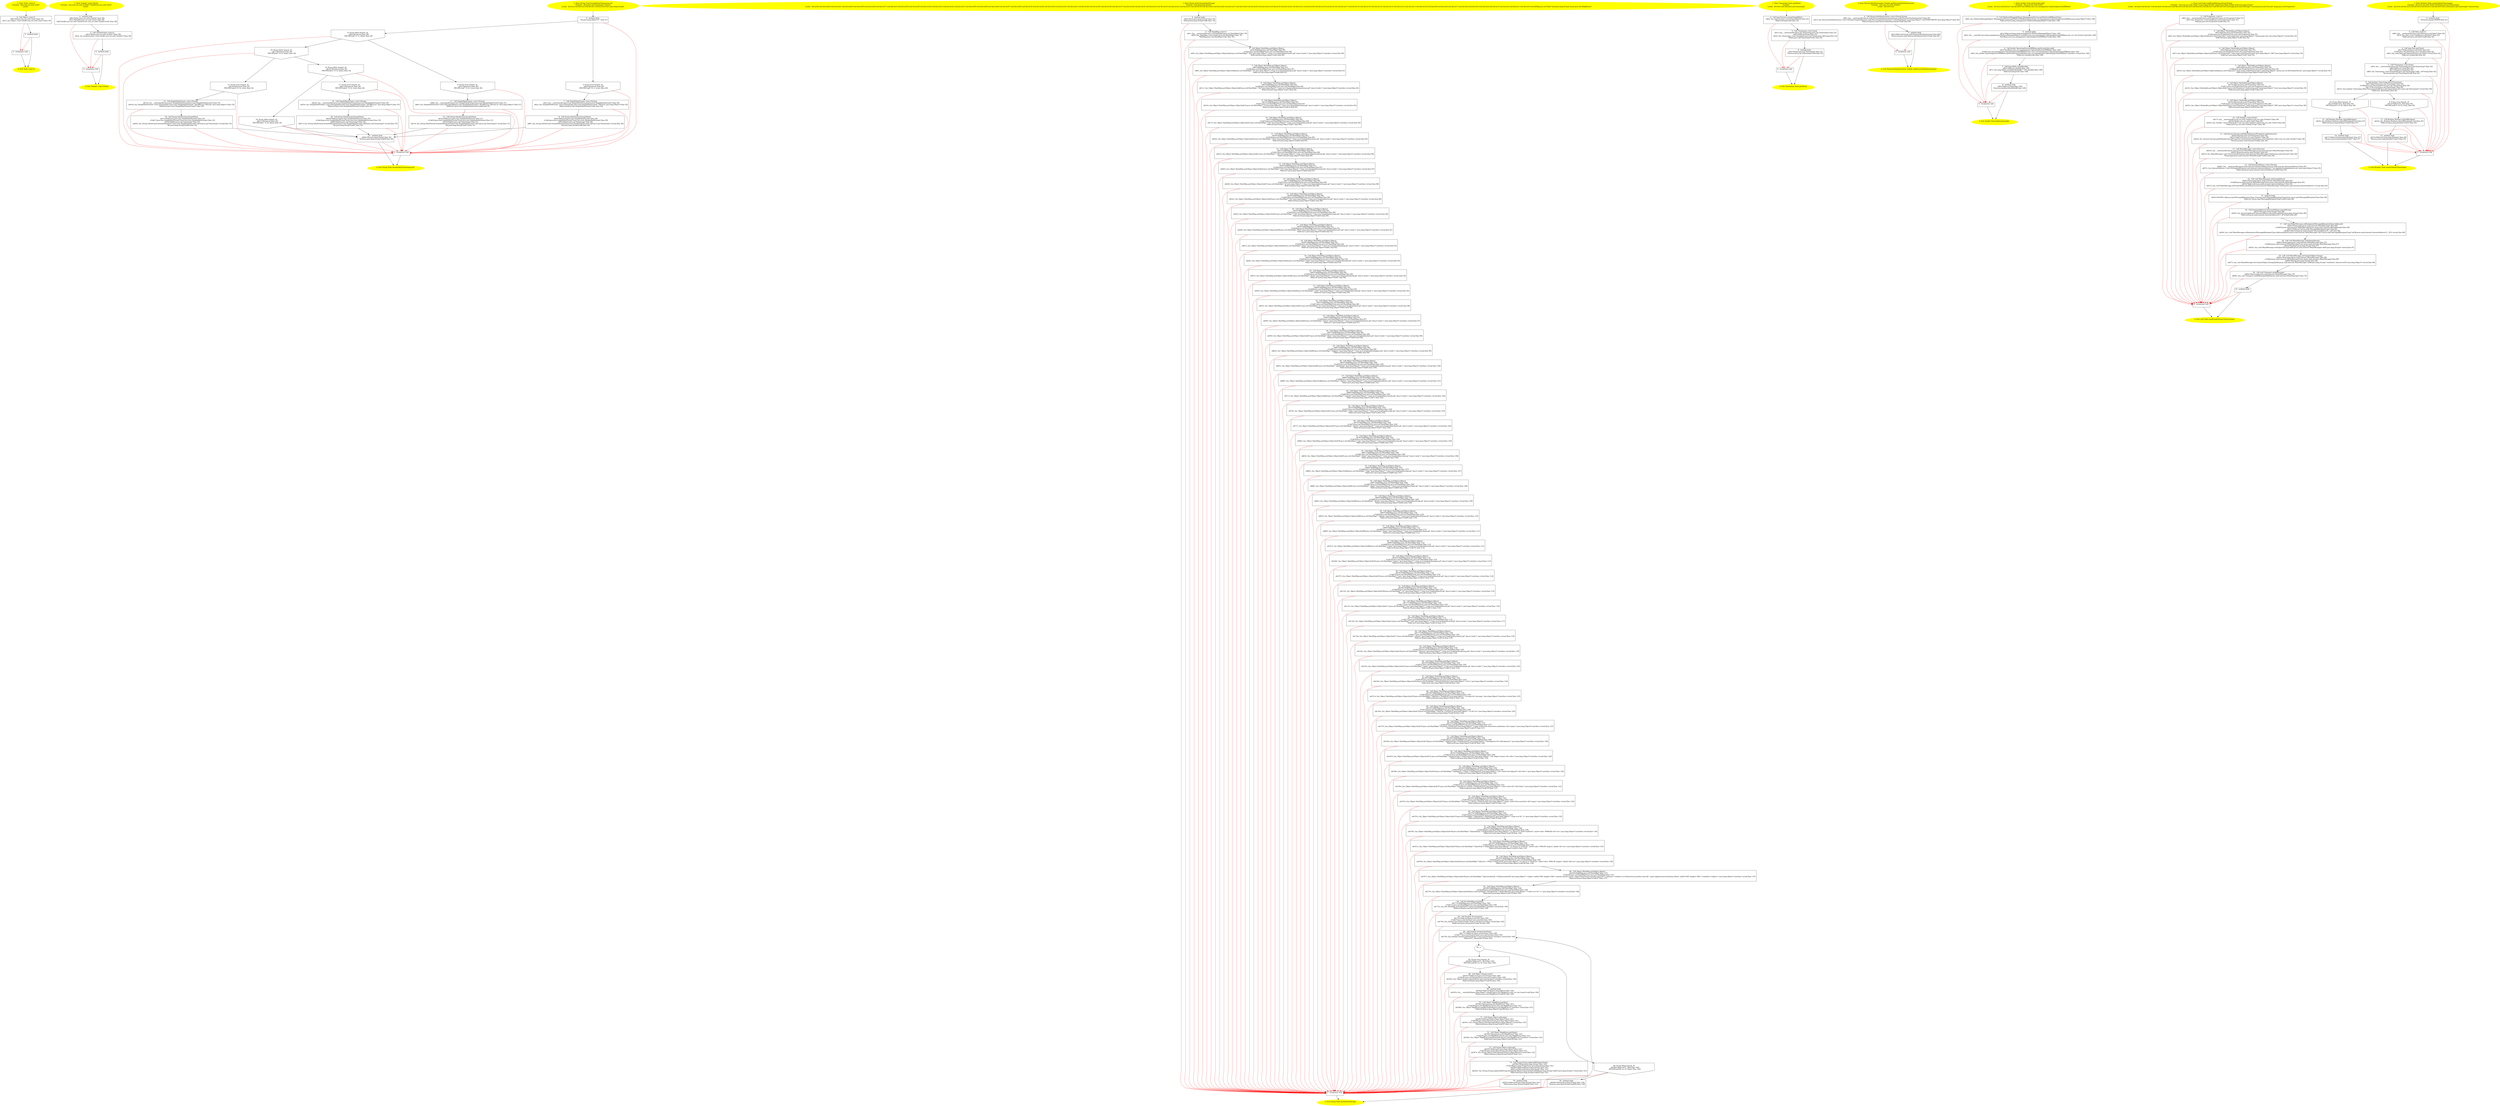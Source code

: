 /* @generated */
digraph cfg {
"com.stn.utils.Tools.<init>().4d4e2806108414d0d981dff14137971a_1" [label="1: Start Tools.<init>()\nFormals:  this:com.stn.utils.Tools*\nLocals:  \n  " color=yellow style=filled]
	

	 "com.stn.utils.Tools.<init>().4d4e2806108414d0d981dff14137971a_1" -> "com.stn.utils.Tools.<init>().4d4e2806108414d0d981dff14137971a_4" ;
"com.stn.utils.Tools.<init>().4d4e2806108414d0d981dff14137971a_2" [label="2: Exit Tools.<init>() \n  " color=yellow style=filled]
	

"com.stn.utils.Tools.<init>().4d4e2806108414d0d981dff14137971a_3" [label="3:  exceptions sink \n  " shape="box"]
	

	 "com.stn.utils.Tools.<init>().4d4e2806108414d0d981dff14137971a_3" -> "com.stn.utils.Tools.<init>().4d4e2806108414d0d981dff14137971a_2" ;
"com.stn.utils.Tools.<init>().4d4e2806108414d0d981dff14137971a_4" [label="4:  Call Object.<init>() \n   n$0=*&this:com.stn.utils.Tools* [line 19]\n  n$1=_fun_Object.<init>()(n$0:com.stn.utils.Tools*) [line 19]\n " shape="box"]
	

	 "com.stn.utils.Tools.<init>().4d4e2806108414d0d981dff14137971a_4" -> "com.stn.utils.Tools.<init>().4d4e2806108414d0d981dff14137971a_5" ;
	 "com.stn.utils.Tools.<init>().4d4e2806108414d0d981dff14137971a_4" -> "com.stn.utils.Tools.<init>().4d4e2806108414d0d981dff14137971a_3" [color="red" ];
"com.stn.utils.Tools.<init>().4d4e2806108414d0d981dff14137971a_5" [label="5:  method_body \n  " shape="box"]
	

	 "com.stn.utils.Tools.<init>().4d4e2806108414d0d981dff14137971a_5" -> "com.stn.utils.Tools.<init>().4d4e2806108414d0d981dff14137971a_2" ;
	 "com.stn.utils.Tools.<init>().4d4e2806108414d0d981dff14137971a_5" -> "com.stn.utils.Tools.<init>().4d4e2806108414d0d981dff14137971a_3" [color="red" ];
"com.stn.utils.Tools$1.<init>(com.stn.utils.Tools).4bf8901abb4c89fcfb70dfc94eebd298_1" [label="1: Start Tools$1.<init>(Tools)\nFormals:  this:com.stn.utils.Tools$1* this$0:com.stn.utils.Tools*\nLocals:  \n  " color=yellow style=filled]
	

	 "com.stn.utils.Tools$1.<init>(com.stn.utils.Tools).4bf8901abb4c89fcfb70dfc94eebd298_1" -> "com.stn.utils.Tools$1.<init>(com.stn.utils.Tools).4bf8901abb4c89fcfb70dfc94eebd298_4" ;
"com.stn.utils.Tools$1.<init>(com.stn.utils.Tools).4bf8901abb4c89fcfb70dfc94eebd298_2" [label="2: Exit Tools$1.<init>(Tools) \n  " color=yellow style=filled]
	

"com.stn.utils.Tools$1.<init>(com.stn.utils.Tools).4bf8901abb4c89fcfb70dfc94eebd298_3" [label="3:  exceptions sink \n  " shape="box"]
	

	 "com.stn.utils.Tools$1.<init>(com.stn.utils.Tools).4bf8901abb4c89fcfb70dfc94eebd298_3" -> "com.stn.utils.Tools$1.<init>(com.stn.utils.Tools).4bf8901abb4c89fcfb70dfc94eebd298_2" ;
"com.stn.utils.Tools$1.<init>(com.stn.utils.Tools).4bf8901abb4c89fcfb70dfc94eebd298_4" [label="4:  method_body \n   n$0=*&this:com.stn.utils.Tools$1* [line 58]\n  n$1=*&this$0:com.stn.utils.Tools* [line 58]\n  *n$0.this$0:com.stn.utils.Tools$1(root com.stn.utils.Tools$1)=n$1 [line 58]\n " shape="box"]
	

	 "com.stn.utils.Tools$1.<init>(com.stn.utils.Tools).4bf8901abb4c89fcfb70dfc94eebd298_4" -> "com.stn.utils.Tools$1.<init>(com.stn.utils.Tools).4bf8901abb4c89fcfb70dfc94eebd298_5" ;
	 "com.stn.utils.Tools$1.<init>(com.stn.utils.Tools).4bf8901abb4c89fcfb70dfc94eebd298_4" -> "com.stn.utils.Tools$1.<init>(com.stn.utils.Tools).4bf8901abb4c89fcfb70dfc94eebd298_3" [color="red" ];
"com.stn.utils.Tools$1.<init>(com.stn.utils.Tools).4bf8901abb4c89fcfb70dfc94eebd298_5" [label="5:  Call Authenticator.<init>() \n   n$2=*&this:com.stn.utils.Tools$1* [line 58]\n  n$3=_fun_Authenticator.<init>()(n$2:com.stn.utils.Tools$1*) [line 58]\n " shape="box"]
	

	 "com.stn.utils.Tools$1.<init>(com.stn.utils.Tools).4bf8901abb4c89fcfb70dfc94eebd298_5" -> "com.stn.utils.Tools$1.<init>(com.stn.utils.Tools).4bf8901abb4c89fcfb70dfc94eebd298_6" ;
	 "com.stn.utils.Tools$1.<init>(com.stn.utils.Tools).4bf8901abb4c89fcfb70dfc94eebd298_5" -> "com.stn.utils.Tools$1.<init>(com.stn.utils.Tools).4bf8901abb4c89fcfb70dfc94eebd298_3" [color="red" ];
"com.stn.utils.Tools$1.<init>(com.stn.utils.Tools).4bf8901abb4c89fcfb70dfc94eebd298_6" [label="6:  method_body \n  " shape="box"]
	

	 "com.stn.utils.Tools$1.<init>(com.stn.utils.Tools).4bf8901abb4c89fcfb70dfc94eebd298_6" -> "com.stn.utils.Tools$1.<init>(com.stn.utils.Tools).4bf8901abb4c89fcfb70dfc94eebd298_2" ;
	 "com.stn.utils.Tools$1.<init>(com.stn.utils.Tools).4bf8901abb4c89fcfb70dfc94eebd298_6" -> "com.stn.utils.Tools$1.<init>(com.stn.utils.Tools).4bf8901abb4c89fcfb70dfc94eebd298_3" [color="red" ];
"com.stn.utils.Tools.formatDate(java.sql.Timestamp,int):java.lang.String.f595f43431058de180468082c22b618d_1" [label="1: Start String Tools.formatDate(Timestamp,int)\nFormals:  date:java.sql.Timestamp* type:int\nLocals:  $irvar3:void $irvar2:void $irvar1:void $irvar0:void s:java.lang.String* \n  " color=yellow style=filled]
	

	 "com.stn.utils.Tools.formatDate(java.sql.Timestamp,int):java.lang.String.f595f43431058de180468082c22b618d_1" -> "com.stn.utils.Tools.formatDate(java.sql.Timestamp,int):java.lang.String.f595f43431058de180468082c22b618d_4" ;
"com.stn.utils.Tools.formatDate(java.sql.Timestamp,int):java.lang.String.f595f43431058de180468082c22b618d_2" [label="2: Exit String Tools.formatDate(Timestamp,int) \n  " color=yellow style=filled]
	

"com.stn.utils.Tools.formatDate(java.sql.Timestamp,int):java.lang.String.f595f43431058de180468082c22b618d_3" [label="3:  exceptions sink \n  " shape="box"]
	

	 "com.stn.utils.Tools.formatDate(java.sql.Timestamp,int):java.lang.String.f595f43431058de180468082c22b618d_3" -> "com.stn.utils.Tools.formatDate(java.sql.Timestamp,int):java.lang.String.f595f43431058de180468082c22b618d_2" ;
"com.stn.utils.Tools.formatDate(java.sql.Timestamp,int):java.lang.String.f595f43431058de180468082c22b618d_4" [label="4:  method_body \n   *&s:java.lang.Object*=\"\" [line 27]\n " shape="box"]
	

	 "com.stn.utils.Tools.formatDate(java.sql.Timestamp,int):java.lang.String.f595f43431058de180468082c22b618d_4" -> "com.stn.utils.Tools.formatDate(java.sql.Timestamp,int):java.lang.String.f595f43431058de180468082c22b618d_5" ;
	 "com.stn.utils.Tools.formatDate(java.sql.Timestamp,int):java.lang.String.f595f43431058de180468082c22b618d_4" -> "com.stn.utils.Tools.formatDate(java.sql.Timestamp,int):java.lang.String.f595f43431058de180468082c22b618d_6" ;
	 "com.stn.utils.Tools.formatDate(java.sql.Timestamp,int):java.lang.String.f595f43431058de180468082c22b618d_4" -> "com.stn.utils.Tools.formatDate(java.sql.Timestamp,int):java.lang.String.f595f43431058de180468082c22b618d_3" [color="red" ];
"com.stn.utils.Tools.formatDate(java.sql.Timestamp,int):java.lang.String.f595f43431058de180468082c22b618d_5" [label="5: Prune (true branch, if) \n   n$0=*&type:int [line 28]\n  PRUNE(!(n$0 != 1), true); [line 28]\n " shape="invhouse"]
	

	 "com.stn.utils.Tools.formatDate(java.sql.Timestamp,int):java.lang.String.f595f43431058de180468082c22b618d_5" -> "com.stn.utils.Tools.formatDate(java.sql.Timestamp,int):java.lang.String.f595f43431058de180468082c22b618d_7" ;
	 "com.stn.utils.Tools.formatDate(java.sql.Timestamp,int):java.lang.String.f595f43431058de180468082c22b618d_5" -> "com.stn.utils.Tools.formatDate(java.sql.Timestamp,int):java.lang.String.f595f43431058de180468082c22b618d_3" [color="red" ];
"com.stn.utils.Tools.formatDate(java.sql.Timestamp,int):java.lang.String.f595f43431058de180468082c22b618d_6" [label="6: Prune (false branch, if) \n   n$0=*&type:int [line 28]\n  PRUNE((n$0 != 1), false); [line 28]\n " shape="invhouse"]
	

	 "com.stn.utils.Tools.formatDate(java.sql.Timestamp,int):java.lang.String.f595f43431058de180468082c22b618d_6" -> "com.stn.utils.Tools.formatDate(java.sql.Timestamp,int):java.lang.String.f595f43431058de180468082c22b618d_9" ;
	 "com.stn.utils.Tools.formatDate(java.sql.Timestamp,int):java.lang.String.f595f43431058de180468082c22b618d_6" -> "com.stn.utils.Tools.formatDate(java.sql.Timestamp,int):java.lang.String.f595f43431058de180468082c22b618d_10" ;
	 "com.stn.utils.Tools.formatDate(java.sql.Timestamp,int):java.lang.String.f595f43431058de180468082c22b618d_6" -> "com.stn.utils.Tools.formatDate(java.sql.Timestamp,int):java.lang.String.f595f43431058de180468082c22b618d_3" [color="red" ];
"com.stn.utils.Tools.formatDate(java.sql.Timestamp,int):java.lang.String.f595f43431058de180468082c22b618d_7" [label="7:  Call SimpleDateFormat.<init>(String) \n   n$1=_fun___new(sizeof(t=java.text.SimpleDateFormat):java.text.SimpleDateFormat*) [line 29]\n  n$2=_fun_SimpleDateFormat.<init>(String)(n$1:java.text.SimpleDateFormat*,\"HH:mm\":java.lang.Object*) [line 29]\n  *&$irvar0:java.text.SimpleDateFormat*=n$1 [line 29]\n " shape="box"]
	

	 "com.stn.utils.Tools.formatDate(java.sql.Timestamp,int):java.lang.String.f595f43431058de180468082c22b618d_7" -> "com.stn.utils.Tools.formatDate(java.sql.Timestamp,int):java.lang.String.f595f43431058de180468082c22b618d_8" ;
	 "com.stn.utils.Tools.formatDate(java.sql.Timestamp,int):java.lang.String.f595f43431058de180468082c22b618d_7" -> "com.stn.utils.Tools.formatDate(java.sql.Timestamp,int):java.lang.String.f595f43431058de180468082c22b618d_3" [color="red" ];
"com.stn.utils.Tools.formatDate(java.sql.Timestamp,int):java.lang.String.f595f43431058de180468082c22b618d_8" [label="8:  Call String DateFormat.format(Date) \n   n$3=*&$irvar0:java.text.SimpleDateFormat* [line 29]\n  _=*n$3:java.text.SimpleDateFormat*(root java.text.SimpleDateFormat) [line 29]\n  n$5=*&date:java.sql.Timestamp* [line 29]\n  n$6=_fun_String DateFormat.format(Date)(n$3:java.text.SimpleDateFormat*,n$5:java.sql.Timestamp*) virtual [line 29]\n  *&s:java.lang.String*=n$6 [line 29]\n " shape="box"]
	

	 "com.stn.utils.Tools.formatDate(java.sql.Timestamp,int):java.lang.String.f595f43431058de180468082c22b618d_8" -> "com.stn.utils.Tools.formatDate(java.sql.Timestamp,int):java.lang.String.f595f43431058de180468082c22b618d_21" ;
	 "com.stn.utils.Tools.formatDate(java.sql.Timestamp,int):java.lang.String.f595f43431058de180468082c22b618d_8" -> "com.stn.utils.Tools.formatDate(java.sql.Timestamp,int):java.lang.String.f595f43431058de180468082c22b618d_3" [color="red" ];
"com.stn.utils.Tools.formatDate(java.sql.Timestamp,int):java.lang.String.f595f43431058de180468082c22b618d_9" [label="9: Prune (true branch, if) \n   n$7=*&type:int [line 30]\n  PRUNE(!(n$7 != 2), true); [line 30]\n " shape="invhouse"]
	

	 "com.stn.utils.Tools.formatDate(java.sql.Timestamp,int):java.lang.String.f595f43431058de180468082c22b618d_9" -> "com.stn.utils.Tools.formatDate(java.sql.Timestamp,int):java.lang.String.f595f43431058de180468082c22b618d_11" ;
	 "com.stn.utils.Tools.formatDate(java.sql.Timestamp,int):java.lang.String.f595f43431058de180468082c22b618d_9" -> "com.stn.utils.Tools.formatDate(java.sql.Timestamp,int):java.lang.String.f595f43431058de180468082c22b618d_3" [color="red" ];
"com.stn.utils.Tools.formatDate(java.sql.Timestamp,int):java.lang.String.f595f43431058de180468082c22b618d_10" [label="10: Prune (false branch, if) \n   n$7=*&type:int [line 30]\n  PRUNE((n$7 != 2), false); [line 30]\n " shape="invhouse"]
	

	 "com.stn.utils.Tools.formatDate(java.sql.Timestamp,int):java.lang.String.f595f43431058de180468082c22b618d_10" -> "com.stn.utils.Tools.formatDate(java.sql.Timestamp,int):java.lang.String.f595f43431058de180468082c22b618d_13" ;
	 "com.stn.utils.Tools.formatDate(java.sql.Timestamp,int):java.lang.String.f595f43431058de180468082c22b618d_10" -> "com.stn.utils.Tools.formatDate(java.sql.Timestamp,int):java.lang.String.f595f43431058de180468082c22b618d_14" ;
	 "com.stn.utils.Tools.formatDate(java.sql.Timestamp,int):java.lang.String.f595f43431058de180468082c22b618d_10" -> "com.stn.utils.Tools.formatDate(java.sql.Timestamp,int):java.lang.String.f595f43431058de180468082c22b618d_3" [color="red" ];
"com.stn.utils.Tools.formatDate(java.sql.Timestamp,int):java.lang.String.f595f43431058de180468082c22b618d_11" [label="11:  Call SimpleDateFormat.<init>(String) \n   n$8=_fun___new(sizeof(t=java.text.SimpleDateFormat):java.text.SimpleDateFormat*) [line 31]\n  n$9=_fun_SimpleDateFormat.<init>(String)(n$8:java.text.SimpleDateFormat*,\"dd-MM-yyyy HH:mm:ss\":java.lang.Object*) [line 31]\n  *&$irvar1:java.text.SimpleDateFormat*=n$8 [line 31]\n " shape="box"]
	

	 "com.stn.utils.Tools.formatDate(java.sql.Timestamp,int):java.lang.String.f595f43431058de180468082c22b618d_11" -> "com.stn.utils.Tools.formatDate(java.sql.Timestamp,int):java.lang.String.f595f43431058de180468082c22b618d_12" ;
	 "com.stn.utils.Tools.formatDate(java.sql.Timestamp,int):java.lang.String.f595f43431058de180468082c22b618d_11" -> "com.stn.utils.Tools.formatDate(java.sql.Timestamp,int):java.lang.String.f595f43431058de180468082c22b618d_3" [color="red" ];
"com.stn.utils.Tools.formatDate(java.sql.Timestamp,int):java.lang.String.f595f43431058de180468082c22b618d_12" [label="12:  Call String DateFormat.format(Date) \n   n$10=*&$irvar1:java.text.SimpleDateFormat* [line 31]\n  _=*n$10:java.text.SimpleDateFormat*(root java.text.SimpleDateFormat) [line 31]\n  n$12=*&date:java.sql.Timestamp* [line 31]\n  n$13=_fun_String DateFormat.format(Date)(n$10:java.text.SimpleDateFormat*,n$12:java.sql.Timestamp*) virtual [line 31]\n  *&s:java.lang.String*=n$13 [line 31]\n " shape="box"]
	

	 "com.stn.utils.Tools.formatDate(java.sql.Timestamp,int):java.lang.String.f595f43431058de180468082c22b618d_12" -> "com.stn.utils.Tools.formatDate(java.sql.Timestamp,int):java.lang.String.f595f43431058de180468082c22b618d_21" ;
	 "com.stn.utils.Tools.formatDate(java.sql.Timestamp,int):java.lang.String.f595f43431058de180468082c22b618d_12" -> "com.stn.utils.Tools.formatDate(java.sql.Timestamp,int):java.lang.String.f595f43431058de180468082c22b618d_3" [color="red" ];
"com.stn.utils.Tools.formatDate(java.sql.Timestamp,int):java.lang.String.f595f43431058de180468082c22b618d_13" [label="13: Prune (true branch, if) \n   n$14=*&type:int [line 32]\n  PRUNE(!(n$14 != 3), true); [line 32]\n " shape="invhouse"]
	

	 "com.stn.utils.Tools.formatDate(java.sql.Timestamp,int):java.lang.String.f595f43431058de180468082c22b618d_13" -> "com.stn.utils.Tools.formatDate(java.sql.Timestamp,int):java.lang.String.f595f43431058de180468082c22b618d_15" ;
	 "com.stn.utils.Tools.formatDate(java.sql.Timestamp,int):java.lang.String.f595f43431058de180468082c22b618d_13" -> "com.stn.utils.Tools.formatDate(java.sql.Timestamp,int):java.lang.String.f595f43431058de180468082c22b618d_3" [color="red" ];
"com.stn.utils.Tools.formatDate(java.sql.Timestamp,int):java.lang.String.f595f43431058de180468082c22b618d_14" [label="14: Prune (false branch, if) \n   n$14=*&type:int [line 32]\n  PRUNE((n$14 != 3), false); [line 32]\n " shape="invhouse"]
	

	 "com.stn.utils.Tools.formatDate(java.sql.Timestamp,int):java.lang.String.f595f43431058de180468082c22b618d_14" -> "com.stn.utils.Tools.formatDate(java.sql.Timestamp,int):java.lang.String.f595f43431058de180468082c22b618d_17" ;
	 "com.stn.utils.Tools.formatDate(java.sql.Timestamp,int):java.lang.String.f595f43431058de180468082c22b618d_14" -> "com.stn.utils.Tools.formatDate(java.sql.Timestamp,int):java.lang.String.f595f43431058de180468082c22b618d_18" ;
	 "com.stn.utils.Tools.formatDate(java.sql.Timestamp,int):java.lang.String.f595f43431058de180468082c22b618d_14" -> "com.stn.utils.Tools.formatDate(java.sql.Timestamp,int):java.lang.String.f595f43431058de180468082c22b618d_3" [color="red" ];
"com.stn.utils.Tools.formatDate(java.sql.Timestamp,int):java.lang.String.f595f43431058de180468082c22b618d_15" [label="15:  Call SimpleDateFormat.<init>(String) \n   n$15=_fun___new(sizeof(t=java.text.SimpleDateFormat):java.text.SimpleDateFormat*) [line 33]\n  n$16=_fun_SimpleDateFormat.<init>(String)(n$15:java.text.SimpleDateFormat*,\"dd-MM-yyyy HH:mm\":java.lang.Object*) [line 33]\n  *&$irvar2:java.text.SimpleDateFormat*=n$15 [line 33]\n " shape="box"]
	

	 "com.stn.utils.Tools.formatDate(java.sql.Timestamp,int):java.lang.String.f595f43431058de180468082c22b618d_15" -> "com.stn.utils.Tools.formatDate(java.sql.Timestamp,int):java.lang.String.f595f43431058de180468082c22b618d_16" ;
	 "com.stn.utils.Tools.formatDate(java.sql.Timestamp,int):java.lang.String.f595f43431058de180468082c22b618d_15" -> "com.stn.utils.Tools.formatDate(java.sql.Timestamp,int):java.lang.String.f595f43431058de180468082c22b618d_3" [color="red" ];
"com.stn.utils.Tools.formatDate(java.sql.Timestamp,int):java.lang.String.f595f43431058de180468082c22b618d_16" [label="16:  Call String DateFormat.format(Date) \n   n$17=*&$irvar2:java.text.SimpleDateFormat* [line 33]\n  _=*n$17:java.text.SimpleDateFormat*(root java.text.SimpleDateFormat) [line 33]\n  n$19=*&date:java.sql.Timestamp* [line 33]\n  n$20=_fun_String DateFormat.format(Date)(n$17:java.text.SimpleDateFormat*,n$19:java.sql.Timestamp*) virtual [line 33]\n  *&s:java.lang.String*=n$20 [line 33]\n " shape="box"]
	

	 "com.stn.utils.Tools.formatDate(java.sql.Timestamp,int):java.lang.String.f595f43431058de180468082c22b618d_16" -> "com.stn.utils.Tools.formatDate(java.sql.Timestamp,int):java.lang.String.f595f43431058de180468082c22b618d_21" ;
	 "com.stn.utils.Tools.formatDate(java.sql.Timestamp,int):java.lang.String.f595f43431058de180468082c22b618d_16" -> "com.stn.utils.Tools.formatDate(java.sql.Timestamp,int):java.lang.String.f595f43431058de180468082c22b618d_3" [color="red" ];
"com.stn.utils.Tools.formatDate(java.sql.Timestamp,int):java.lang.String.f595f43431058de180468082c22b618d_17" [label="17: Prune (true branch, if) \n   n$21=*&type:int [line 34]\n  PRUNE(!(n$21 != 4), true); [line 34]\n " shape="invhouse"]
	

	 "com.stn.utils.Tools.formatDate(java.sql.Timestamp,int):java.lang.String.f595f43431058de180468082c22b618d_17" -> "com.stn.utils.Tools.formatDate(java.sql.Timestamp,int):java.lang.String.f595f43431058de180468082c22b618d_19" ;
	 "com.stn.utils.Tools.formatDate(java.sql.Timestamp,int):java.lang.String.f595f43431058de180468082c22b618d_17" -> "com.stn.utils.Tools.formatDate(java.sql.Timestamp,int):java.lang.String.f595f43431058de180468082c22b618d_3" [color="red" ];
"com.stn.utils.Tools.formatDate(java.sql.Timestamp,int):java.lang.String.f595f43431058de180468082c22b618d_18" [label="18: Prune (false branch, if) \n   n$21=*&type:int [line 34]\n  PRUNE((n$21 != 4), false); [line 34]\n " shape="invhouse"]
	

	 "com.stn.utils.Tools.formatDate(java.sql.Timestamp,int):java.lang.String.f595f43431058de180468082c22b618d_18" -> "com.stn.utils.Tools.formatDate(java.sql.Timestamp,int):java.lang.String.f595f43431058de180468082c22b618d_21" ;
	 "com.stn.utils.Tools.formatDate(java.sql.Timestamp,int):java.lang.String.f595f43431058de180468082c22b618d_18" -> "com.stn.utils.Tools.formatDate(java.sql.Timestamp,int):java.lang.String.f595f43431058de180468082c22b618d_3" [color="red" ];
"com.stn.utils.Tools.formatDate(java.sql.Timestamp,int):java.lang.String.f595f43431058de180468082c22b618d_19" [label="19:  Call SimpleDateFormat.<init>(String) \n   n$22=_fun___new(sizeof(t=java.text.SimpleDateFormat):java.text.SimpleDateFormat*) [line 35]\n  n$23=_fun_SimpleDateFormat.<init>(String)(n$22:java.text.SimpleDateFormat*,\"dd-MM-yyyy\":java.lang.Object*) [line 35]\n  *&$irvar3:java.text.SimpleDateFormat*=n$22 [line 35]\n " shape="box"]
	

	 "com.stn.utils.Tools.formatDate(java.sql.Timestamp,int):java.lang.String.f595f43431058de180468082c22b618d_19" -> "com.stn.utils.Tools.formatDate(java.sql.Timestamp,int):java.lang.String.f595f43431058de180468082c22b618d_20" ;
	 "com.stn.utils.Tools.formatDate(java.sql.Timestamp,int):java.lang.String.f595f43431058de180468082c22b618d_19" -> "com.stn.utils.Tools.formatDate(java.sql.Timestamp,int):java.lang.String.f595f43431058de180468082c22b618d_3" [color="red" ];
"com.stn.utils.Tools.formatDate(java.sql.Timestamp,int):java.lang.String.f595f43431058de180468082c22b618d_20" [label="20:  Call String DateFormat.format(Date) \n   n$24=*&$irvar3:java.text.SimpleDateFormat* [line 35]\n  _=*n$24:java.text.SimpleDateFormat*(root java.text.SimpleDateFormat) [line 35]\n  n$26=*&date:java.sql.Timestamp* [line 35]\n  n$27=_fun_String DateFormat.format(Date)(n$24:java.text.SimpleDateFormat*,n$26:java.sql.Timestamp*) virtual [line 35]\n  *&s:java.lang.String*=n$27 [line 35]\n " shape="box"]
	

	 "com.stn.utils.Tools.formatDate(java.sql.Timestamp,int):java.lang.String.f595f43431058de180468082c22b618d_20" -> "com.stn.utils.Tools.formatDate(java.sql.Timestamp,int):java.lang.String.f595f43431058de180468082c22b618d_21" ;
	 "com.stn.utils.Tools.formatDate(java.sql.Timestamp,int):java.lang.String.f595f43431058de180468082c22b618d_20" -> "com.stn.utils.Tools.formatDate(java.sql.Timestamp,int):java.lang.String.f595f43431058de180468082c22b618d_3" [color="red" ];
"com.stn.utils.Tools.formatDate(java.sql.Timestamp,int):java.lang.String.f595f43431058de180468082c22b618d_21" [label="21:  method_body \n   n$28=*&s:java.lang.String* [line 36]\n  *&return:java.lang.String*=n$28 [line 36]\n " shape="box"]
	

	 "com.stn.utils.Tools.formatDate(java.sql.Timestamp,int):java.lang.String.f595f43431058de180468082c22b618d_21" -> "com.stn.utils.Tools.formatDate(java.sql.Timestamp,int):java.lang.String.f595f43431058de180468082c22b618d_2" ;
	 "com.stn.utils.Tools.formatDate(java.sql.Timestamp,int):java.lang.String.f595f43431058de180468082c22b618d_21" -> "com.stn.utils.Tools.formatDate(java.sql.Timestamp,int):java.lang.String.f595f43431058de180468082c22b618d_3" [color="red" ];
"com.stn.utils.Tools.formatText(java.lang.String):java.lang.String.910603d07b5be0a5c1aab5435fc9fbef_1" [label="1: Start String Tools.formatText(String)\nFormals:  text:java.lang.String*\nLocals:  $irvar63:void $irvar62:void $irvar61:void $irvar60:void $irvar59:void $irvar58:void $irvar57:void $bcvar3:void $irvar56:void $irvar55:void $irvar54:void $irvar53:void $irvar52:void $irvar51:void $irvar50:void $irvar49:void $irvar48:void $irvar47:void $irvar46:void $irvar45:void $irvar44:void $irvar43:void $irvar42:void $irvar41:void $irvar40:void $irvar39:void $irvar38:void $irvar37:void $irvar36:void $irvar35:void $irvar34:void $irvar33:void $irvar32:void $irvar31:void $irvar30:void $irvar29:void $irvar28:void $irvar27:void $irvar26:void $irvar25:void $irvar24:void $irvar23:void $irvar22:void $irvar21:void $irvar20:void $irvar19:void $irvar18:void $irvar17:void $irvar16:void $irvar15:void $irvar14:void $irvar13:void $irvar12:void $irvar11:void $irvar10:void $irvar9:void $irvar8:void $irvar7:void $irvar6:void $irvar5:void $irvar4:void $irvar3:void $irvar2:void $irvar1:void $irvar0:void bbMap:java.util.Map* html:java.lang.String* entry:java.util.Map$Entry* \n  " color=yellow style=filled]
	

	 "com.stn.utils.Tools.formatText(java.lang.String):java.lang.String.910603d07b5be0a5c1aab5435fc9fbef_1" -> "com.stn.utils.Tools.formatText(java.lang.String):java.lang.String.910603d07b5be0a5c1aab5435fc9fbef_4" ;
"com.stn.utils.Tools.formatText(java.lang.String):java.lang.String.910603d07b5be0a5c1aab5435fc9fbef_2" [label="2: Exit String Tools.formatText(String) \n  " color=yellow style=filled]
	

"com.stn.utils.Tools.formatText(java.lang.String):java.lang.String.910603d07b5be0a5c1aab5435fc9fbef_3" [label="3:  exceptions sink \n  " shape="box"]
	

	 "com.stn.utils.Tools.formatText(java.lang.String):java.lang.String.910603d07b5be0a5c1aab5435fc9fbef_3" -> "com.stn.utils.Tools.formatText(java.lang.String):java.lang.String.910603d07b5be0a5c1aab5435fc9fbef_2" ;
"com.stn.utils.Tools.formatText(java.lang.String):java.lang.String.910603d07b5be0a5c1aab5435fc9fbef_4" [label="4:  method_body \n   n$0=*&text:java.lang.String* [line 74]\n  *&html:java.lang.String*=n$0 [line 74]\n " shape="box"]
	

	 "com.stn.utils.Tools.formatText(java.lang.String):java.lang.String.910603d07b5be0a5c1aab5435fc9fbef_4" -> "com.stn.utils.Tools.formatText(java.lang.String):java.lang.String.910603d07b5be0a5c1aab5435fc9fbef_5" ;
	 "com.stn.utils.Tools.formatText(java.lang.String):java.lang.String.910603d07b5be0a5c1aab5435fc9fbef_4" -> "com.stn.utils.Tools.formatText(java.lang.String):java.lang.String.910603d07b5be0a5c1aab5435fc9fbef_3" [color="red" ];
"com.stn.utils.Tools.formatText(java.lang.String):java.lang.String.910603d07b5be0a5c1aab5435fc9fbef_5" [label="5:  Call HashMap.<init>() \n   n$1=_fun___new(sizeof(t=java.util.HashMap):java.util.HashMap*) [line 76]\n  n$2=_fun_HashMap.<init>()(n$1:java.util.HashMap*) [line 76]\n  *&bbMap:java.util.HashMap*=n$1 [line 76]\n " shape="box"]
	

	 "com.stn.utils.Tools.formatText(java.lang.String):java.lang.String.910603d07b5be0a5c1aab5435fc9fbef_5" -> "com.stn.utils.Tools.formatText(java.lang.String):java.lang.String.910603d07b5be0a5c1aab5435fc9fbef_6" ;
	 "com.stn.utils.Tools.formatText(java.lang.String):java.lang.String.910603d07b5be0a5c1aab5435fc9fbef_5" -> "com.stn.utils.Tools.formatText(java.lang.String):java.lang.String.910603d07b5be0a5c1aab5435fc9fbef_3" [color="red" ];
"com.stn.utils.Tools.formatText(java.lang.String):java.lang.String.910603d07b5be0a5c1aab5435fc9fbef_6" [label="6:  Call Object HashMap.put(Object,Object) \n   n$3=*&bbMap:java.util.HashMap* [line 80]\n  _=*n$3:java.util.HashMap*(root java.util.HashMap) [line 80]\n  n$5=_fun_Object HashMap.put(Object,Object)(n$3:java.util.HashMap*,\":\\\\\\\\)\":java.lang.Object*,\"<img src='/img/smilies/smile1.gif' class='smile'>\":java.lang.Object*) interface virtual [line 80]\n  *&$irvar0:java.lang.Object*=n$5 [line 80]\n " shape="box"]
	

	 "com.stn.utils.Tools.formatText(java.lang.String):java.lang.String.910603d07b5be0a5c1aab5435fc9fbef_6" -> "com.stn.utils.Tools.formatText(java.lang.String):java.lang.String.910603d07b5be0a5c1aab5435fc9fbef_7" ;
	 "com.stn.utils.Tools.formatText(java.lang.String):java.lang.String.910603d07b5be0a5c1aab5435fc9fbef_6" -> "com.stn.utils.Tools.formatText(java.lang.String):java.lang.String.910603d07b5be0a5c1aab5435fc9fbef_3" [color="red" ];
"com.stn.utils.Tools.formatText(java.lang.String):java.lang.String.910603d07b5be0a5c1aab5435fc9fbef_7" [label="7:  Call Object HashMap.put(Object,Object) \n   n$6=*&bbMap:java.util.HashMap* [line 81]\n  _=*n$6:java.util.HashMap*(root java.util.HashMap) [line 81]\n  n$8=_fun_Object HashMap.put(Object,Object)(n$6:java.util.HashMap*,\":D\":java.lang.Object*,\"<img src='/img/smilies/grin.gif' class='smile'>\":java.lang.Object*) interface virtual [line 81]\n  *&$irvar1:java.lang.Object*=n$8 [line 81]\n " shape="box"]
	

	 "com.stn.utils.Tools.formatText(java.lang.String):java.lang.String.910603d07b5be0a5c1aab5435fc9fbef_7" -> "com.stn.utils.Tools.formatText(java.lang.String):java.lang.String.910603d07b5be0a5c1aab5435fc9fbef_8" ;
	 "com.stn.utils.Tools.formatText(java.lang.String):java.lang.String.910603d07b5be0a5c1aab5435fc9fbef_7" -> "com.stn.utils.Tools.formatText(java.lang.String):java.lang.String.910603d07b5be0a5c1aab5435fc9fbef_3" [color="red" ];
"com.stn.utils.Tools.formatText(java.lang.String):java.lang.String.910603d07b5be0a5c1aab5435fc9fbef_8" [label="8:  Call Object HashMap.put(Object,Object) \n   n$9=*&bbMap:java.util.HashMap* [line 82]\n  _=*n$9:java.util.HashMap*(root java.util.HashMap) [line 82]\n  n$11=_fun_Object HashMap.put(Object,Object)(n$9:java.util.HashMap*,\":\\\\\\\\|\":java.lang.Object*,\"<img src='/img/smilies/noexpression.gif' class='smile'>\":java.lang.Object*) interface virtual [line 82]\n  *&$irvar2:java.lang.Object*=n$11 [line 82]\n " shape="box"]
	

	 "com.stn.utils.Tools.formatText(java.lang.String):java.lang.String.910603d07b5be0a5c1aab5435fc9fbef_8" -> "com.stn.utils.Tools.formatText(java.lang.String):java.lang.String.910603d07b5be0a5c1aab5435fc9fbef_9" ;
	 "com.stn.utils.Tools.formatText(java.lang.String):java.lang.String.910603d07b5be0a5c1aab5435fc9fbef_8" -> "com.stn.utils.Tools.formatText(java.lang.String):java.lang.String.910603d07b5be0a5c1aab5435fc9fbef_3" [color="red" ];
"com.stn.utils.Tools.formatText(java.lang.String):java.lang.String.910603d07b5be0a5c1aab5435fc9fbef_9" [label="9:  Call Object HashMap.put(Object,Object) \n   n$12=*&bbMap:java.util.HashMap* [line 83]\n  _=*n$12:java.util.HashMap*(root java.util.HashMap) [line 83]\n  n$14=_fun_Object HashMap.put(Object,Object)(n$12:java.util.HashMap*,\":O\":java.lang.Object*,\"<img src='/img/smilies/ohmy.gif' class='smile'>\":java.lang.Object*) interface virtual [line 83]\n  *&$irvar3:java.lang.Object*=n$14 [line 83]\n " shape="box"]
	

	 "com.stn.utils.Tools.formatText(java.lang.String):java.lang.String.910603d07b5be0a5c1aab5435fc9fbef_9" -> "com.stn.utils.Tools.formatText(java.lang.String):java.lang.String.910603d07b5be0a5c1aab5435fc9fbef_10" ;
	 "com.stn.utils.Tools.formatText(java.lang.String):java.lang.String.910603d07b5be0a5c1aab5435fc9fbef_9" -> "com.stn.utils.Tools.formatText(java.lang.String):java.lang.String.910603d07b5be0a5c1aab5435fc9fbef_3" [color="red" ];
"com.stn.utils.Tools.formatText(java.lang.String):java.lang.String.910603d07b5be0a5c1aab5435fc9fbef_10" [label="10:  Call Object HashMap.put(Object,Object) \n   n$15=*&bbMap:java.util.HashMap* [line 84]\n  _=*n$15:java.util.HashMap*(root java.util.HashMap) [line 84]\n  n$17=_fun_Object HashMap.put(Object,Object)(n$15:java.util.HashMap*,\":\\\\\\\\(\":java.lang.Object*,\"<img src='/img/smilies/sad.gif' class='smile'>\":java.lang.Object*) interface virtual [line 84]\n  *&$irvar4:java.lang.Object*=n$17 [line 84]\n " shape="box"]
	

	 "com.stn.utils.Tools.formatText(java.lang.String):java.lang.String.910603d07b5be0a5c1aab5435fc9fbef_10" -> "com.stn.utils.Tools.formatText(java.lang.String):java.lang.String.910603d07b5be0a5c1aab5435fc9fbef_11" ;
	 "com.stn.utils.Tools.formatText(java.lang.String):java.lang.String.910603d07b5be0a5c1aab5435fc9fbef_10" -> "com.stn.utils.Tools.formatText(java.lang.String):java.lang.String.910603d07b5be0a5c1aab5435fc9fbef_3" [color="red" ];
"com.stn.utils.Tools.formatText(java.lang.String):java.lang.String.910603d07b5be0a5c1aab5435fc9fbef_11" [label="11:  Call Object HashMap.put(Object,Object) \n   n$18=*&bbMap:java.util.HashMap* [line 85]\n  _=*n$18:java.util.HashMap*(root java.util.HashMap) [line 85]\n  n$20=_fun_Object HashMap.put(Object,Object)(n$18:java.util.HashMap*,\":o\\\\\\\\)\":java.lang.Object*,\"<img src='/img/smilies/clown.gif' class='smile'>\":java.lang.Object*) interface virtual [line 85]\n  *&$irvar5:java.lang.Object*=n$20 [line 85]\n " shape="box"]
	

	 "com.stn.utils.Tools.formatText(java.lang.String):java.lang.String.910603d07b5be0a5c1aab5435fc9fbef_11" -> "com.stn.utils.Tools.formatText(java.lang.String):java.lang.String.910603d07b5be0a5c1aab5435fc9fbef_12" ;
	 "com.stn.utils.Tools.formatText(java.lang.String):java.lang.String.910603d07b5be0a5c1aab5435fc9fbef_11" -> "com.stn.utils.Tools.formatText(java.lang.String):java.lang.String.910603d07b5be0a5c1aab5435fc9fbef_3" [color="red" ];
"com.stn.utils.Tools.formatText(java.lang.String):java.lang.String.910603d07b5be0a5c1aab5435fc9fbef_12" [label="12:  Call Object HashMap.put(Object,Object) \n   n$21=*&bbMap:java.util.HashMap* [line 86]\n  _=*n$21:java.util.HashMap*(root java.util.HashMap) [line 86]\n  n$23=_fun_Object HashMap.put(Object,Object)(n$21:java.util.HashMap*,\":-\\\\\\\\/\":java.lang.Object*,\"<img src='/img/smilies/confused.gif' class='smile'>\":java.lang.Object*) interface virtual [line 86]\n  *&$irvar6:java.lang.Object*=n$23 [line 86]\n " shape="box"]
	

	 "com.stn.utils.Tools.formatText(java.lang.String):java.lang.String.910603d07b5be0a5c1aab5435fc9fbef_12" -> "com.stn.utils.Tools.formatText(java.lang.String):java.lang.String.910603d07b5be0a5c1aab5435fc9fbef_13" ;
	 "com.stn.utils.Tools.formatText(java.lang.String):java.lang.String.910603d07b5be0a5c1aab5435fc9fbef_12" -> "com.stn.utils.Tools.formatText(java.lang.String):java.lang.String.910603d07b5be0a5c1aab5435fc9fbef_3" [color="red" ];
"com.stn.utils.Tools.formatText(java.lang.String):java.lang.String.910603d07b5be0a5c1aab5435fc9fbef_13" [label="13:  Call Object HashMap.put(Object,Object) \n   n$24=*&bbMap:java.util.HashMap* [line 87]\n  _=*n$24:java.util.HashMap*(root java.util.HashMap) [line 87]\n  n$26=_fun_Object HashMap.put(Object,Object)(n$24:java.util.HashMap*,\";\\\\\\\\)\":java.lang.Object*,\"<img src='/img/smilies/wink.gif' class='smile'>\":java.lang.Object*) interface virtual [line 87]\n  *&$irvar7:java.lang.Object*=n$26 [line 87]\n " shape="box"]
	

	 "com.stn.utils.Tools.formatText(java.lang.String):java.lang.String.910603d07b5be0a5c1aab5435fc9fbef_13" -> "com.stn.utils.Tools.formatText(java.lang.String):java.lang.String.910603d07b5be0a5c1aab5435fc9fbef_14" ;
	 "com.stn.utils.Tools.formatText(java.lang.String):java.lang.String.910603d07b5be0a5c1aab5435fc9fbef_13" -> "com.stn.utils.Tools.formatText(java.lang.String):java.lang.String.910603d07b5be0a5c1aab5435fc9fbef_3" [color="red" ];
"com.stn.utils.Tools.formatText(java.lang.String):java.lang.String.910603d07b5be0a5c1aab5435fc9fbef_14" [label="14:  Call Object HashMap.put(Object,Object) \n   n$27=*&bbMap:java.util.HashMap* [line 88]\n  _=*n$27:java.util.HashMap*(root java.util.HashMap) [line 88]\n  n$29=_fun_Object HashMap.put(Object,Object)(n$27:java.util.HashMap*,\":p\":java.lang.Object*,\"<img src='/img/smilies/tongue.gif' class='smile'>\":java.lang.Object*) interface virtual [line 88]\n  *&$irvar8:java.lang.Object*=n$29 [line 88]\n " shape="box"]
	

	 "com.stn.utils.Tools.formatText(java.lang.String):java.lang.String.910603d07b5be0a5c1aab5435fc9fbef_14" -> "com.stn.utils.Tools.formatText(java.lang.String):java.lang.String.910603d07b5be0a5c1aab5435fc9fbef_15" ;
	 "com.stn.utils.Tools.formatText(java.lang.String):java.lang.String.910603d07b5be0a5c1aab5435fc9fbef_14" -> "com.stn.utils.Tools.formatText(java.lang.String):java.lang.String.910603d07b5be0a5c1aab5435fc9fbef_3" [color="red" ];
"com.stn.utils.Tools.formatText(java.lang.String):java.lang.String.910603d07b5be0a5c1aab5435fc9fbef_15" [label="15:  Call Object HashMap.put(Object,Object) \n   n$30=*&bbMap:java.util.HashMap* [line 89]\n  _=*n$30:java.util.HashMap*(root java.util.HashMap) [line 89]\n  n$32=_fun_Object HashMap.put(Object,Object)(n$30:java.util.HashMap*,\"'\\\\\\\\(\":java.lang.Object*,\"<img src='/img/smilies/cry.gif' class='smile'>\":java.lang.Object*) interface virtual [line 89]\n  *&$irvar9:java.lang.Object*=n$32 [line 89]\n " shape="box"]
	

	 "com.stn.utils.Tools.formatText(java.lang.String):java.lang.String.910603d07b5be0a5c1aab5435fc9fbef_15" -> "com.stn.utils.Tools.formatText(java.lang.String):java.lang.String.910603d07b5be0a5c1aab5435fc9fbef_16" ;
	 "com.stn.utils.Tools.formatText(java.lang.String):java.lang.String.910603d07b5be0a5c1aab5435fc9fbef_15" -> "com.stn.utils.Tools.formatText(java.lang.String):java.lang.String.910603d07b5be0a5c1aab5435fc9fbef_3" [color="red" ];
"com.stn.utils.Tools.formatText(java.lang.String):java.lang.String.910603d07b5be0a5c1aab5435fc9fbef_16" [label="16:  Call Object HashMap.put(Object,Object) \n   n$33=*&bbMap:java.util.HashMap* [line 90]\n  _=*n$33:java.util.HashMap*(root java.util.HashMap) [line 90]\n  n$35=_fun_Object HashMap.put(Object,Object)(n$33:java.util.HashMap*,\":-\\\\\\\\(\":java.lang.Object*,\"<img src='/img/smilies/weep.gif' class='smile'>\":java.lang.Object*) interface virtual [line 90]\n  *&$irvar10:java.lang.Object*=n$35 [line 90]\n " shape="box"]
	

	 "com.stn.utils.Tools.formatText(java.lang.String):java.lang.String.910603d07b5be0a5c1aab5435fc9fbef_16" -> "com.stn.utils.Tools.formatText(java.lang.String):java.lang.String.910603d07b5be0a5c1aab5435fc9fbef_17" ;
	 "com.stn.utils.Tools.formatText(java.lang.String):java.lang.String.910603d07b5be0a5c1aab5435fc9fbef_16" -> "com.stn.utils.Tools.formatText(java.lang.String):java.lang.String.910603d07b5be0a5c1aab5435fc9fbef_3" [color="red" ];
"com.stn.utils.Tools.formatText(java.lang.String):java.lang.String.910603d07b5be0a5c1aab5435fc9fbef_17" [label="17:  Call Object HashMap.put(Object,Object) \n   n$36=*&bbMap:java.util.HashMap* [line 91]\n  _=*n$36:java.util.HashMap*(root java.util.HashMap) [line 91]\n  n$38=_fun_Object HashMap.put(Object,Object)(n$36:java.util.HashMap*,\"8\\\\\\\\)\":java.lang.Object*,\"<img src='/img/smilies/cool1.gif' class='smile'>\":java.lang.Object*) interface virtual [line 91]\n  *&$irvar11:java.lang.Object*=n$38 [line 91]\n " shape="box"]
	

	 "com.stn.utils.Tools.formatText(java.lang.String):java.lang.String.910603d07b5be0a5c1aab5435fc9fbef_17" -> "com.stn.utils.Tools.formatText(java.lang.String):java.lang.String.910603d07b5be0a5c1aab5435fc9fbef_18" ;
	 "com.stn.utils.Tools.formatText(java.lang.String):java.lang.String.910603d07b5be0a5c1aab5435fc9fbef_17" -> "com.stn.utils.Tools.formatText(java.lang.String):java.lang.String.910603d07b5be0a5c1aab5435fc9fbef_3" [color="red" ];
"com.stn.utils.Tools.formatText(java.lang.String):java.lang.String.910603d07b5be0a5c1aab5435fc9fbef_18" [label="18:  Call Object HashMap.put(Object,Object) \n   n$39=*&bbMap:java.util.HashMap* [line 92]\n  _=*n$39:java.util.HashMap*(root java.util.HashMap) [line 92]\n  n$41=_fun_Object HashMap.put(Object,Object)(n$39:java.util.HashMap*,\":king:\":java.lang.Object*,\"<img src='/img/smilies/king.gif' class='smile'>\":java.lang.Object*) interface virtual [line 92]\n  *&$irvar12:java.lang.Object*=n$41 [line 92]\n " shape="box"]
	

	 "com.stn.utils.Tools.formatText(java.lang.String):java.lang.String.910603d07b5be0a5c1aab5435fc9fbef_18" -> "com.stn.utils.Tools.formatText(java.lang.String):java.lang.String.910603d07b5be0a5c1aab5435fc9fbef_19" ;
	 "com.stn.utils.Tools.formatText(java.lang.String):java.lang.String.910603d07b5be0a5c1aab5435fc9fbef_18" -> "com.stn.utils.Tools.formatText(java.lang.String):java.lang.String.910603d07b5be0a5c1aab5435fc9fbef_3" [color="red" ];
"com.stn.utils.Tools.formatText(java.lang.String):java.lang.String.910603d07b5be0a5c1aab5435fc9fbef_19" [label="19:  Call Object HashMap.put(Object,Object) \n   n$42=*&bbMap:java.util.HashMap* [line 93]\n  _=*n$42:java.util.HashMap*(root java.util.HashMap) [line 93]\n  n$44=_fun_Object HashMap.put(Object,Object)(n$42:java.util.HashMap*,\":hbd:\":java.lang.Object*,\"<img src='/img/smilies/hbd.gif' class='smile'>\":java.lang.Object*) interface virtual [line 93]\n  *&$irvar13:java.lang.Object*=n$44 [line 93]\n " shape="box"]
	

	 "com.stn.utils.Tools.formatText(java.lang.String):java.lang.String.910603d07b5be0a5c1aab5435fc9fbef_19" -> "com.stn.utils.Tools.formatText(java.lang.String):java.lang.String.910603d07b5be0a5c1aab5435fc9fbef_20" ;
	 "com.stn.utils.Tools.formatText(java.lang.String):java.lang.String.910603d07b5be0a5c1aab5435fc9fbef_19" -> "com.stn.utils.Tools.formatText(java.lang.String):java.lang.String.910603d07b5be0a5c1aab5435fc9fbef_3" [color="red" ];
"com.stn.utils.Tools.formatText(java.lang.String):java.lang.String.910603d07b5be0a5c1aab5435fc9fbef_20" [label="20:  Call Object HashMap.put(Object,Object) \n   n$45=*&bbMap:java.util.HashMap* [line 94]\n  _=*n$45:java.util.HashMap*(root java.util.HashMap) [line 94]\n  n$47=_fun_Object HashMap.put(Object,Object)(n$45:java.util.HashMap*,\":book:\":java.lang.Object*,\"<img src='/img/smilies/book.gif' class='smile'>\":java.lang.Object*) interface virtual [line 94]\n  *&$irvar14:java.lang.Object*=n$47 [line 94]\n " shape="box"]
	

	 "com.stn.utils.Tools.formatText(java.lang.String):java.lang.String.910603d07b5be0a5c1aab5435fc9fbef_20" -> "com.stn.utils.Tools.formatText(java.lang.String):java.lang.String.910603d07b5be0a5c1aab5435fc9fbef_21" ;
	 "com.stn.utils.Tools.formatText(java.lang.String):java.lang.String.910603d07b5be0a5c1aab5435fc9fbef_20" -> "com.stn.utils.Tools.formatText(java.lang.String):java.lang.String.910603d07b5be0a5c1aab5435fc9fbef_3" [color="red" ];
"com.stn.utils.Tools.formatText(java.lang.String):java.lang.String.910603d07b5be0a5c1aab5435fc9fbef_21" [label="21:  Call Object HashMap.put(Object,Object) \n   n$48=*&bbMap:java.util.HashMap* [line 95]\n  _=*n$48:java.util.HashMap*(root java.util.HashMap) [line 95]\n  n$50=_fun_Object HashMap.put(Object,Object)(n$48:java.util.HashMap*,\":chef:\":java.lang.Object*,\"<img src='/img/smilies/chef.gif' class='smile'>\":java.lang.Object*) interface virtual [line 95]\n  *&$irvar15:java.lang.Object*=n$50 [line 95]\n " shape="box"]
	

	 "com.stn.utils.Tools.formatText(java.lang.String):java.lang.String.910603d07b5be0a5c1aab5435fc9fbef_21" -> "com.stn.utils.Tools.formatText(java.lang.String):java.lang.String.910603d07b5be0a5c1aab5435fc9fbef_22" ;
	 "com.stn.utils.Tools.formatText(java.lang.String):java.lang.String.910603d07b5be0a5c1aab5435fc9fbef_21" -> "com.stn.utils.Tools.formatText(java.lang.String):java.lang.String.910603d07b5be0a5c1aab5435fc9fbef_3" [color="red" ];
"com.stn.utils.Tools.formatText(java.lang.String):java.lang.String.910603d07b5be0a5c1aab5435fc9fbef_22" [label="22:  Call Object HashMap.put(Object,Object) \n   n$51=*&bbMap:java.util.HashMap* [line 96]\n  _=*n$51:java.util.HashMap*(root java.util.HashMap) [line 96]\n  n$53=_fun_Object HashMap.put(Object,Object)(n$51:java.util.HashMap*,\":hi:\":java.lang.Object*,\"<img src='/img/smilies/hi.gif' class='smile'>\":java.lang.Object*) interface virtual [line 96]\n  *&$irvar16:java.lang.Object*=n$53 [line 96]\n " shape="box"]
	

	 "com.stn.utils.Tools.formatText(java.lang.String):java.lang.String.910603d07b5be0a5c1aab5435fc9fbef_22" -> "com.stn.utils.Tools.formatText(java.lang.String):java.lang.String.910603d07b5be0a5c1aab5435fc9fbef_23" ;
	 "com.stn.utils.Tools.formatText(java.lang.String):java.lang.String.910603d07b5be0a5c1aab5435fc9fbef_22" -> "com.stn.utils.Tools.formatText(java.lang.String):java.lang.String.910603d07b5be0a5c1aab5435fc9fbef_3" [color="red" ];
"com.stn.utils.Tools.formatText(java.lang.String):java.lang.String.910603d07b5be0a5c1aab5435fc9fbef_23" [label="23:  Call Object HashMap.put(Object,Object) \n   n$54=*&bbMap:java.util.HashMap* [line 97]\n  _=*n$54:java.util.HashMap*(root java.util.HashMap) [line 97]\n  n$56=_fun_Object HashMap.put(Object,Object)(n$54:java.util.HashMap*,\":horse:\":java.lang.Object*,\"<img src='/img/smilies/horse.gif' class='smile'>\":java.lang.Object*) interface virtual [line 97]\n  *&$irvar17:java.lang.Object*=n$56 [line 97]\n " shape="box"]
	

	 "com.stn.utils.Tools.formatText(java.lang.String):java.lang.String.910603d07b5be0a5c1aab5435fc9fbef_23" -> "com.stn.utils.Tools.formatText(java.lang.String):java.lang.String.910603d07b5be0a5c1aab5435fc9fbef_24" ;
	 "com.stn.utils.Tools.formatText(java.lang.String):java.lang.String.910603d07b5be0a5c1aab5435fc9fbef_23" -> "com.stn.utils.Tools.formatText(java.lang.String):java.lang.String.910603d07b5be0a5c1aab5435fc9fbef_3" [color="red" ];
"com.stn.utils.Tools.formatText(java.lang.String):java.lang.String.910603d07b5be0a5c1aab5435fc9fbef_24" [label="24:  Call Object HashMap.put(Object,Object) \n   n$57=*&bbMap:java.util.HashMap* [line 98]\n  _=*n$57:java.util.HashMap*(root java.util.HashMap) [line 98]\n  n$59=_fun_Object HashMap.put(Object,Object)(n$57:java.util.HashMap*,\":beer:\":java.lang.Object*,\"<img src='/img/smilies/beer.gif' class='smile'>\":java.lang.Object*) interface virtual [line 98]\n  *&$irvar18:java.lang.Object*=n$59 [line 98]\n " shape="box"]
	

	 "com.stn.utils.Tools.formatText(java.lang.String):java.lang.String.910603d07b5be0a5c1aab5435fc9fbef_24" -> "com.stn.utils.Tools.formatText(java.lang.String):java.lang.String.910603d07b5be0a5c1aab5435fc9fbef_25" ;
	 "com.stn.utils.Tools.formatText(java.lang.String):java.lang.String.910603d07b5be0a5c1aab5435fc9fbef_24" -> "com.stn.utils.Tools.formatText(java.lang.String):java.lang.String.910603d07b5be0a5c1aab5435fc9fbef_3" [color="red" ];
"com.stn.utils.Tools.formatText(java.lang.String):java.lang.String.910603d07b5be0a5c1aab5435fc9fbef_25" [label="25:  Call Object HashMap.put(Object,Object) \n   n$60=*&bbMap:java.util.HashMap* [line 99]\n  _=*n$60:java.util.HashMap*(root java.util.HashMap) [line 99]\n  n$62=_fun_Object HashMap.put(Object,Object)(n$60:java.util.HashMap*,\":happy2:\":java.lang.Object*,\"<img src='/img/smilies/happy2.gif' class='smile'>\":java.lang.Object*) interface virtual [line 99]\n  *&$irvar19:java.lang.Object*=n$62 [line 99]\n " shape="box"]
	

	 "com.stn.utils.Tools.formatText(java.lang.String):java.lang.String.910603d07b5be0a5c1aab5435fc9fbef_25" -> "com.stn.utils.Tools.formatText(java.lang.String):java.lang.String.910603d07b5be0a5c1aab5435fc9fbef_26" ;
	 "com.stn.utils.Tools.formatText(java.lang.String):java.lang.String.910603d07b5be0a5c1aab5435fc9fbef_25" -> "com.stn.utils.Tools.formatText(java.lang.String):java.lang.String.910603d07b5be0a5c1aab5435fc9fbef_3" [color="red" ];
"com.stn.utils.Tools.formatText(java.lang.String):java.lang.String.910603d07b5be0a5c1aab5435fc9fbef_26" [label="26:  Call Object HashMap.put(Object,Object) \n   n$63=*&bbMap:java.util.HashMap* [line 100]\n  _=*n$63:java.util.HashMap*(root java.util.HashMap) [line 100]\n  n$65=_fun_Object HashMap.put(Object,Object)(n$63:java.util.HashMap*,\":gathering:\":java.lang.Object*,\"<img src='/img/smilies/gathering.gif' class='smile'>\":java.lang.Object*) interface virtual [line 100]\n  *&$irvar20:java.lang.Object*=n$65 [line 100]\n " shape="box"]
	

	 "com.stn.utils.Tools.formatText(java.lang.String):java.lang.String.910603d07b5be0a5c1aab5435fc9fbef_26" -> "com.stn.utils.Tools.formatText(java.lang.String):java.lang.String.910603d07b5be0a5c1aab5435fc9fbef_27" ;
	 "com.stn.utils.Tools.formatText(java.lang.String):java.lang.String.910603d07b5be0a5c1aab5435fc9fbef_26" -> "com.stn.utils.Tools.formatText(java.lang.String):java.lang.String.910603d07b5be0a5c1aab5435fc9fbef_3" [color="red" ];
"com.stn.utils.Tools.formatText(java.lang.String):java.lang.String.910603d07b5be0a5c1aab5435fc9fbef_27" [label="27:  Call Object HashMap.put(Object,Object) \n   n$66=*&bbMap:java.util.HashMap* [line 101]\n  _=*n$66:java.util.HashMap*(root java.util.HashMap) [line 101]\n  n$68=_fun_Object HashMap.put(Object,Object)(n$66:java.util.HashMap*,\":flowers:\":java.lang.Object*,\"<img src='/img/smilies/flowers.gif' class='smile'>\":java.lang.Object*) interface virtual [line 101]\n  *&$irvar21:java.lang.Object*=n$68 [line 101]\n " shape="box"]
	

	 "com.stn.utils.Tools.formatText(java.lang.String):java.lang.String.910603d07b5be0a5c1aab5435fc9fbef_27" -> "com.stn.utils.Tools.formatText(java.lang.String):java.lang.String.910603d07b5be0a5c1aab5435fc9fbef_28" ;
	 "com.stn.utils.Tools.formatText(java.lang.String):java.lang.String.910603d07b5be0a5c1aab5435fc9fbef_27" -> "com.stn.utils.Tools.formatText(java.lang.String):java.lang.String.910603d07b5be0a5c1aab5435fc9fbef_3" [color="red" ];
"com.stn.utils.Tools.formatText(java.lang.String):java.lang.String.910603d07b5be0a5c1aab5435fc9fbef_28" [label="28:  Call Object HashMap.put(Object,Object) \n   n$69=*&bbMap:java.util.HashMap* [line 102]\n  _=*n$69:java.util.HashMap*(root java.util.HashMap) [line 102]\n  n$71=_fun_Object HashMap.put(Object,Object)(n$69:java.util.HashMap*,\":console:\":java.lang.Object*,\"<img src='/img/smilies/console.gif' class='smile'>\":java.lang.Object*) interface virtual [line 102]\n  *&$irvar22:java.lang.Object*=n$71 [line 102]\n " shape="box"]
	

	 "com.stn.utils.Tools.formatText(java.lang.String):java.lang.String.910603d07b5be0a5c1aab5435fc9fbef_28" -> "com.stn.utils.Tools.formatText(java.lang.String):java.lang.String.910603d07b5be0a5c1aab5435fc9fbef_29" ;
	 "com.stn.utils.Tools.formatText(java.lang.String):java.lang.String.910603d07b5be0a5c1aab5435fc9fbef_28" -> "com.stn.utils.Tools.formatText(java.lang.String):java.lang.String.910603d07b5be0a5c1aab5435fc9fbef_3" [color="red" ];
"com.stn.utils.Tools.formatText(java.lang.String):java.lang.String.910603d07b5be0a5c1aab5435fc9fbef_29" [label="29:  Call Object HashMap.put(Object,Object) \n   n$72=*&bbMap:java.util.HashMap* [line 103]\n  _=*n$72:java.util.HashMap*(root java.util.HashMap) [line 103]\n  n$74=_fun_Object HashMap.put(Object,Object)(n$72:java.util.HashMap*,\":cake:\":java.lang.Object*,\"<img src='/img/smilies/cake.gif' class='smile'>\":java.lang.Object*) interface virtual [line 103]\n  *&$irvar23:java.lang.Object*=n$74 [line 103]\n " shape="box"]
	

	 "com.stn.utils.Tools.formatText(java.lang.String):java.lang.String.910603d07b5be0a5c1aab5435fc9fbef_29" -> "com.stn.utils.Tools.formatText(java.lang.String):java.lang.String.910603d07b5be0a5c1aab5435fc9fbef_30" ;
	 "com.stn.utils.Tools.formatText(java.lang.String):java.lang.String.910603d07b5be0a5c1aab5435fc9fbef_29" -> "com.stn.utils.Tools.formatText(java.lang.String):java.lang.String.910603d07b5be0a5c1aab5435fc9fbef_3" [color="red" ];
"com.stn.utils.Tools.formatText(java.lang.String):java.lang.String.910603d07b5be0a5c1aab5435fc9fbef_30" [label="30:  Call Object HashMap.put(Object,Object) \n   n$75=*&bbMap:java.util.HashMap* [line 104]\n  _=*n$75:java.util.HashMap*(root java.util.HashMap) [line 104]\n  n$77=_fun_Object HashMap.put(Object,Object)(n$75:java.util.HashMap*,\":beer2:\":java.lang.Object*,\"<img src='/img/smilies/beer2.gif' class='smile'>\":java.lang.Object*) interface virtual [line 104]\n  *&$irvar24:java.lang.Object*=n$77 [line 104]\n " shape="box"]
	

	 "com.stn.utils.Tools.formatText(java.lang.String):java.lang.String.910603d07b5be0a5c1aab5435fc9fbef_30" -> "com.stn.utils.Tools.formatText(java.lang.String):java.lang.String.910603d07b5be0a5c1aab5435fc9fbef_31" ;
	 "com.stn.utils.Tools.formatText(java.lang.String):java.lang.String.910603d07b5be0a5c1aab5435fc9fbef_30" -> "com.stn.utils.Tools.formatText(java.lang.String):java.lang.String.910603d07b5be0a5c1aab5435fc9fbef_3" [color="red" ];
"com.stn.utils.Tools.formatText(java.lang.String):java.lang.String.910603d07b5be0a5c1aab5435fc9fbef_31" [label="31:  Call Object HashMap.put(Object,Object) \n   n$78=*&bbMap:java.util.HashMap* [line 105]\n  _=*n$78:java.util.HashMap*(root java.util.HashMap) [line 105]\n  n$80=_fun_Object HashMap.put(Object,Object)(n$78:java.util.HashMap*,\":cap:\":java.lang.Object*,\"<img src='/img/smilies/cap.gif' class='smile'>\":java.lang.Object*) interface virtual [line 105]\n  *&$irvar25:java.lang.Object*=n$80 [line 105]\n " shape="box"]
	

	 "com.stn.utils.Tools.formatText(java.lang.String):java.lang.String.910603d07b5be0a5c1aab5435fc9fbef_31" -> "com.stn.utils.Tools.formatText(java.lang.String):java.lang.String.910603d07b5be0a5c1aab5435fc9fbef_32" ;
	 "com.stn.utils.Tools.formatText(java.lang.String):java.lang.String.910603d07b5be0a5c1aab5435fc9fbef_31" -> "com.stn.utils.Tools.formatText(java.lang.String):java.lang.String.910603d07b5be0a5c1aab5435fc9fbef_3" [color="red" ];
"com.stn.utils.Tools.formatText(java.lang.String):java.lang.String.910603d07b5be0a5c1aab5435fc9fbef_32" [label="32:  Call Object HashMap.put(Object,Object) \n   n$81=*&bbMap:java.util.HashMap* [line 106]\n  _=*n$81:java.util.HashMap*(root java.util.HashMap) [line 106]\n  n$83=_fun_Object HashMap.put(Object,Object)(n$81:java.util.HashMap*,\":chair:\":java.lang.Object*,\"<img src='/img/smilies/chair.gif' class='smile'>\":java.lang.Object*) interface virtual [line 106]\n  *&$irvar26:java.lang.Object*=n$83 [line 106]\n " shape="box"]
	

	 "com.stn.utils.Tools.formatText(java.lang.String):java.lang.String.910603d07b5be0a5c1aab5435fc9fbef_32" -> "com.stn.utils.Tools.formatText(java.lang.String):java.lang.String.910603d07b5be0a5c1aab5435fc9fbef_33" ;
	 "com.stn.utils.Tools.formatText(java.lang.String):java.lang.String.910603d07b5be0a5c1aab5435fc9fbef_32" -> "com.stn.utils.Tools.formatText(java.lang.String):java.lang.String.910603d07b5be0a5c1aab5435fc9fbef_3" [color="red" ];
"com.stn.utils.Tools.formatText(java.lang.String):java.lang.String.910603d07b5be0a5c1aab5435fc9fbef_33" [label="33:  Call Object HashMap.put(Object,Object) \n   n$84=*&bbMap:java.util.HashMap* [line 107]\n  _=*n$84:java.util.HashMap*(root java.util.HashMap) [line 107]\n  n$86=_fun_Object HashMap.put(Object,Object)(n$84:java.util.HashMap*,\":clap:\":java.lang.Object*,\"<img src='/img/smilies/clap.gif' class='smile'>\":java.lang.Object*) interface virtual [line 107]\n  *&$irvar27:java.lang.Object*=n$86 [line 107]\n " shape="box"]
	

	 "com.stn.utils.Tools.formatText(java.lang.String):java.lang.String.910603d07b5be0a5c1aab5435fc9fbef_33" -> "com.stn.utils.Tools.formatText(java.lang.String):java.lang.String.910603d07b5be0a5c1aab5435fc9fbef_34" ;
	 "com.stn.utils.Tools.formatText(java.lang.String):java.lang.String.910603d07b5be0a5c1aab5435fc9fbef_33" -> "com.stn.utils.Tools.formatText(java.lang.String):java.lang.String.910603d07b5be0a5c1aab5435fc9fbef_3" [color="red" ];
"com.stn.utils.Tools.formatText(java.lang.String):java.lang.String.910603d07b5be0a5c1aab5435fc9fbef_34" [label="34:  Call Object HashMap.put(Object,Object) \n   n$87=*&bbMap:java.util.HashMap* [line 108]\n  _=*n$87:java.util.HashMap*(root java.util.HashMap) [line 108]\n  n$89=_fun_Object HashMap.put(Object,Object)(n$87:java.util.HashMap*,\":clap2:\":java.lang.Object*,\"<img src='/img/smilies/clap2.gif' class='smile'>\":java.lang.Object*) interface virtual [line 108]\n  *&$irvar28:java.lang.Object*=n$89 [line 108]\n " shape="box"]
	

	 "com.stn.utils.Tools.formatText(java.lang.String):java.lang.String.910603d07b5be0a5c1aab5435fc9fbef_34" -> "com.stn.utils.Tools.formatText(java.lang.String):java.lang.String.910603d07b5be0a5c1aab5435fc9fbef_35" ;
	 "com.stn.utils.Tools.formatText(java.lang.String):java.lang.String.910603d07b5be0a5c1aab5435fc9fbef_34" -> "com.stn.utils.Tools.formatText(java.lang.String):java.lang.String.910603d07b5be0a5c1aab5435fc9fbef_3" [color="red" ];
"com.stn.utils.Tools.formatText(java.lang.String):java.lang.String.910603d07b5be0a5c1aab5435fc9fbef_35" [label="35:  Call Object HashMap.put(Object,Object) \n   n$90=*&bbMap:java.util.HashMap* [line 109]\n  _=*n$90:java.util.HashMap*(root java.util.HashMap) [line 109]\n  n$92=_fun_Object HashMap.put(Object,Object)(n$90:java.util.HashMap*,\":drunk:\":java.lang.Object*,\"<img src='/img/smilies/drunk.gif' class='smile'>\":java.lang.Object*) interface virtual [line 109]\n  *&$irvar29:java.lang.Object*=n$92 [line 109]\n " shape="box"]
	

	 "com.stn.utils.Tools.formatText(java.lang.String):java.lang.String.910603d07b5be0a5c1aab5435fc9fbef_35" -> "com.stn.utils.Tools.formatText(java.lang.String):java.lang.String.910603d07b5be0a5c1aab5435fc9fbef_36" ;
	 "com.stn.utils.Tools.formatText(java.lang.String):java.lang.String.910603d07b5be0a5c1aab5435fc9fbef_35" -> "com.stn.utils.Tools.formatText(java.lang.String):java.lang.String.910603d07b5be0a5c1aab5435fc9fbef_3" [color="red" ];
"com.stn.utils.Tools.formatText(java.lang.String):java.lang.String.910603d07b5be0a5c1aab5435fc9fbef_36" [label="36:  Call Object HashMap.put(Object,Object) \n   n$93=*&bbMap:java.util.HashMap* [line 110]\n  _=*n$93:java.util.HashMap*(root java.util.HashMap) [line 110]\n  n$95=_fun_Object HashMap.put(Object,Object)(n$93:java.util.HashMap*,\":fishing:\":java.lang.Object*,\"<img src='/img/smilies/fishing.gif' class='smile'>\":java.lang.Object*) interface virtual [line 110]\n  *&$irvar30:java.lang.Object*=n$95 [line 110]\n " shape="box"]
	

	 "com.stn.utils.Tools.formatText(java.lang.String):java.lang.String.910603d07b5be0a5c1aab5435fc9fbef_36" -> "com.stn.utils.Tools.formatText(java.lang.String):java.lang.String.910603d07b5be0a5c1aab5435fc9fbef_37" ;
	 "com.stn.utils.Tools.formatText(java.lang.String):java.lang.String.910603d07b5be0a5c1aab5435fc9fbef_36" -> "com.stn.utils.Tools.formatText(java.lang.String):java.lang.String.910603d07b5be0a5c1aab5435fc9fbef_3" [color="red" ];
"com.stn.utils.Tools.formatText(java.lang.String):java.lang.String.910603d07b5be0a5c1aab5435fc9fbef_37" [label="37:  Call Object HashMap.put(Object,Object) \n   n$96=*&bbMap:java.util.HashMap* [line 111]\n  _=*n$96:java.util.HashMap*(root java.util.HashMap) [line 111]\n  n$98=_fun_Object HashMap.put(Object,Object)(n$96:java.util.HashMap*,\":hang:\":java.lang.Object*,\"<img src='/img/smilies/hang.gif' class='smile'>\":java.lang.Object*) interface virtual [line 111]\n  *&$irvar31:java.lang.Object*=n$98 [line 111]\n " shape="box"]
	

	 "com.stn.utils.Tools.formatText(java.lang.String):java.lang.String.910603d07b5be0a5c1aab5435fc9fbef_37" -> "com.stn.utils.Tools.formatText(java.lang.String):java.lang.String.910603d07b5be0a5c1aab5435fc9fbef_38" ;
	 "com.stn.utils.Tools.formatText(java.lang.String):java.lang.String.910603d07b5be0a5c1aab5435fc9fbef_37" -> "com.stn.utils.Tools.formatText(java.lang.String):java.lang.String.910603d07b5be0a5c1aab5435fc9fbef_3" [color="red" ];
"com.stn.utils.Tools.formatText(java.lang.String):java.lang.String.910603d07b5be0a5c1aab5435fc9fbef_38" [label="38:  Call Object HashMap.put(Object,Object) \n   n$99=*&bbMap:java.util.HashMap* [line 112]\n  _=*n$99:java.util.HashMap*(root java.util.HashMap) [line 112]\n  n$101=_fun_Object HashMap.put(Object,Object)(n$99:java.util.HashMap*,\":mml:\":java.lang.Object*,\"<img src='/img/smilies/mml.gif' class='smile'>\":java.lang.Object*) interface virtual [line 112]\n  *&$irvar32:java.lang.Object*=n$101 [line 112]\n " shape="box"]
	

	 "com.stn.utils.Tools.formatText(java.lang.String):java.lang.String.910603d07b5be0a5c1aab5435fc9fbef_38" -> "com.stn.utils.Tools.formatText(java.lang.String):java.lang.String.910603d07b5be0a5c1aab5435fc9fbef_39" ;
	 "com.stn.utils.Tools.formatText(java.lang.String):java.lang.String.910603d07b5be0a5c1aab5435fc9fbef_38" -> "com.stn.utils.Tools.formatText(java.lang.String):java.lang.String.910603d07b5be0a5c1aab5435fc9fbef_3" [color="red" ];
"com.stn.utils.Tools.formatText(java.lang.String):java.lang.String.910603d07b5be0a5c1aab5435fc9fbef_39" [label="39:  Call Object HashMap.put(Object,Object) \n   n$102=*&bbMap:java.util.HashMap* [line 113]\n  _=*n$102:java.util.HashMap*(root java.util.HashMap) [line 113]\n  n$104=_fun_Object HashMap.put(Object,Object)(n$102:java.util.HashMap*,\":pepsi:\":java.lang.Object*,\"<img src='/img/smilies/pepsi.gif' class='smile'>\":java.lang.Object*) interface virtual [line 113]\n  *&$irvar33:java.lang.Object*=n$104 [line 113]\n " shape="box"]
	

	 "com.stn.utils.Tools.formatText(java.lang.String):java.lang.String.910603d07b5be0a5c1aab5435fc9fbef_39" -> "com.stn.utils.Tools.formatText(java.lang.String):java.lang.String.910603d07b5be0a5c1aab5435fc9fbef_40" ;
	 "com.stn.utils.Tools.formatText(java.lang.String):java.lang.String.910603d07b5be0a5c1aab5435fc9fbef_39" -> "com.stn.utils.Tools.formatText(java.lang.String):java.lang.String.910603d07b5be0a5c1aab5435fc9fbef_3" [color="red" ];
"com.stn.utils.Tools.formatText(java.lang.String):java.lang.String.910603d07b5be0a5c1aab5435fc9fbef_40" [label="40:  Call Object HashMap.put(Object,Object) \n   n$105=*&bbMap:java.util.HashMap* [line 114]\n  _=*n$105:java.util.HashMap*(root java.util.HashMap) [line 114]\n  n$107=_fun_Object HashMap.put(Object,Object)(n$105:java.util.HashMap*,\":rant:\":java.lang.Object*,\"<img src='/img/smilies/rant.gif' class='smile'>\":java.lang.Object*) interface virtual [line 114]\n  *&$irvar34:java.lang.Object*=n$107 [line 114]\n " shape="box"]
	

	 "com.stn.utils.Tools.formatText(java.lang.String):java.lang.String.910603d07b5be0a5c1aab5435fc9fbef_40" -> "com.stn.utils.Tools.formatText(java.lang.String):java.lang.String.910603d07b5be0a5c1aab5435fc9fbef_41" ;
	 "com.stn.utils.Tools.formatText(java.lang.String):java.lang.String.910603d07b5be0a5c1aab5435fc9fbef_40" -> "com.stn.utils.Tools.formatText(java.lang.String):java.lang.String.910603d07b5be0a5c1aab5435fc9fbef_3" [color="red" ];
"com.stn.utils.Tools.formatText(java.lang.String):java.lang.String.910603d07b5be0a5c1aab5435fc9fbef_41" [label="41:  Call Object HashMap.put(Object,Object) \n   n$108=*&bbMap:java.util.HashMap* [line 115]\n  _=*n$108:java.util.HashMap*(root java.util.HashMap) [line 115]\n  n$110=_fun_Object HashMap.put(Object,Object)(n$108:java.util.HashMap*,\":rb:\":java.lang.Object*,\"<img src='/img/smilies/rb.gif' class='smile'>\":java.lang.Object*) interface virtual [line 115]\n  *&$irvar35:java.lang.Object*=n$110 [line 115]\n " shape="box"]
	

	 "com.stn.utils.Tools.formatText(java.lang.String):java.lang.String.910603d07b5be0a5c1aab5435fc9fbef_41" -> "com.stn.utils.Tools.formatText(java.lang.String):java.lang.String.910603d07b5be0a5c1aab5435fc9fbef_42" ;
	 "com.stn.utils.Tools.formatText(java.lang.String):java.lang.String.910603d07b5be0a5c1aab5435fc9fbef_41" -> "com.stn.utils.Tools.formatText(java.lang.String):java.lang.String.910603d07b5be0a5c1aab5435fc9fbef_3" [color="red" ];
"com.stn.utils.Tools.formatText(java.lang.String):java.lang.String.910603d07b5be0a5c1aab5435fc9fbef_42" [label="42:  Call Object HashMap.put(Object,Object) \n   n$111=*&bbMap:java.util.HashMap* [line 116]\n  _=*n$111:java.util.HashMap*(root java.util.HashMap) [line 116]\n  n$113=_fun_Object HashMap.put(Object,Object)(n$111:java.util.HashMap*,\":rip:\":java.lang.Object*,\"<img src='/img/smilies/rip.gif' class='smile'>\":java.lang.Object*) interface virtual [line 116]\n  *&$irvar36:java.lang.Object*=n$113 [line 116]\n " shape="box"]
	

	 "com.stn.utils.Tools.formatText(java.lang.String):java.lang.String.910603d07b5be0a5c1aab5435fc9fbef_42" -> "com.stn.utils.Tools.formatText(java.lang.String):java.lang.String.910603d07b5be0a5c1aab5435fc9fbef_43" ;
	 "com.stn.utils.Tools.formatText(java.lang.String):java.lang.String.910603d07b5be0a5c1aab5435fc9fbef_42" -> "com.stn.utils.Tools.formatText(java.lang.String):java.lang.String.910603d07b5be0a5c1aab5435fc9fbef_3" [color="red" ];
"com.stn.utils.Tools.formatText(java.lang.String):java.lang.String.910603d07b5be0a5c1aab5435fc9fbef_43" [label="43:  Call Object HashMap.put(Object,Object) \n   n$114=*&bbMap:java.util.HashMap* [line 117]\n  _=*n$114:java.util.HashMap*(root java.util.HashMap) [line 117]\n  n$116=_fun_Object HashMap.put(Object,Object)(n$114:java.util.HashMap*,\":rofl:\":java.lang.Object*,\"<img src='/img/smilies/rofl.gif' class='smile'>\":java.lang.Object*) interface virtual [line 117]\n  *&$irvar37:java.lang.Object*=n$116 [line 117]\n " shape="box"]
	

	 "com.stn.utils.Tools.formatText(java.lang.String):java.lang.String.910603d07b5be0a5c1aab5435fc9fbef_43" -> "com.stn.utils.Tools.formatText(java.lang.String):java.lang.String.910603d07b5be0a5c1aab5435fc9fbef_44" ;
	 "com.stn.utils.Tools.formatText(java.lang.String):java.lang.String.910603d07b5be0a5c1aab5435fc9fbef_43" -> "com.stn.utils.Tools.formatText(java.lang.String):java.lang.String.910603d07b5be0a5c1aab5435fc9fbef_3" [color="red" ];
"com.stn.utils.Tools.formatText(java.lang.String):java.lang.String.910603d07b5be0a5c1aab5435fc9fbef_44" [label="44:  Call Object HashMap.put(Object,Object) \n   n$117=*&bbMap:java.util.HashMap* [line 118]\n  _=*n$117:java.util.HashMap*(root java.util.HashMap) [line 118]\n  n$119=_fun_Object HashMap.put(Object,Object)(n$117:java.util.HashMap*,\":shoot2:\":java.lang.Object*,\"<img src='/img/smilies/shoot2.gif' class='smile'>\":java.lang.Object*) interface virtual [line 118]\n  *&$irvar38:java.lang.Object*=n$119 [line 118]\n " shape="box"]
	

	 "com.stn.utils.Tools.formatText(java.lang.String):java.lang.String.910603d07b5be0a5c1aab5435fc9fbef_44" -> "com.stn.utils.Tools.formatText(java.lang.String):java.lang.String.910603d07b5be0a5c1aab5435fc9fbef_45" ;
	 "com.stn.utils.Tools.formatText(java.lang.String):java.lang.String.910603d07b5be0a5c1aab5435fc9fbef_44" -> "com.stn.utils.Tools.formatText(java.lang.String):java.lang.String.910603d07b5be0a5c1aab5435fc9fbef_3" [color="red" ];
"com.stn.utils.Tools.formatText(java.lang.String):java.lang.String.910603d07b5be0a5c1aab5435fc9fbef_45" [label="45:  Call Object HashMap.put(Object,Object) \n   n$120=*&bbMap:java.util.HashMap* [line 119]\n  _=*n$120:java.util.HashMap*(root java.util.HashMap) [line 119]\n  n$122=_fun_Object HashMap.put(Object,Object)(n$120:java.util.HashMap*,\":kissing:\":java.lang.Object*,\"<img src='/img/smilies/kissing.gif' class='smile'>\":java.lang.Object*) interface virtual [line 119]\n  *&$irvar39:java.lang.Object*=n$122 [line 119]\n " shape="box"]
	

	 "com.stn.utils.Tools.formatText(java.lang.String):java.lang.String.910603d07b5be0a5c1aab5435fc9fbef_45" -> "com.stn.utils.Tools.formatText(java.lang.String):java.lang.String.910603d07b5be0a5c1aab5435fc9fbef_46" ;
	 "com.stn.utils.Tools.formatText(java.lang.String):java.lang.String.910603d07b5be0a5c1aab5435fc9fbef_45" -> "com.stn.utils.Tools.formatText(java.lang.String):java.lang.String.910603d07b5be0a5c1aab5435fc9fbef_3" [color="red" ];
"com.stn.utils.Tools.formatText(java.lang.String):java.lang.String.910603d07b5be0a5c1aab5435fc9fbef_46" [label="46:  Call Object HashMap.put(Object,Object) \n   n$123=*&bbMap:java.util.HashMap* [line 120]\n  _=*n$123:java.util.HashMap*(root java.util.HashMap) [line 120]\n  n$125=_fun_Object HashMap.put(Object,Object)(n$123:java.util.HashMap*,\":pope:\":java.lang.Object*,\"<img src='/img/smilies/pope.gif' class='smile'>\":java.lang.Object*) interface virtual [line 120]\n  *&$irvar40:java.lang.Object*=n$125 [line 120]\n " shape="box"]
	

	 "com.stn.utils.Tools.formatText(java.lang.String):java.lang.String.910603d07b5be0a5c1aab5435fc9fbef_46" -> "com.stn.utils.Tools.formatText(java.lang.String):java.lang.String.910603d07b5be0a5c1aab5435fc9fbef_47" ;
	 "com.stn.utils.Tools.formatText(java.lang.String):java.lang.String.910603d07b5be0a5c1aab5435fc9fbef_46" -> "com.stn.utils.Tools.formatText(java.lang.String):java.lang.String.910603d07b5be0a5c1aab5435fc9fbef_3" [color="red" ];
"com.stn.utils.Tools.formatText(java.lang.String):java.lang.String.910603d07b5be0a5c1aab5435fc9fbef_47" [label="47:  Call Object HashMap.put(Object,Object) \n   n$126=*&bbMap:java.util.HashMap* [line 124]\n  _=*n$126:java.util.HashMap*(root java.util.HashMap) [line 124]\n  n$128=_fun_Object HashMap.put(Object,Object)(n$126:java.util.HashMap*,\"(\\\\r\\\\n|\\\\r|\\\\n|\\\\n\\\\r)\":java.lang.Object*,\"<br/>\":java.lang.Object*) interface virtual [line 124]\n  *&$irvar41:java.lang.Object*=n$128 [line 124]\n " shape="box"]
	

	 "com.stn.utils.Tools.formatText(java.lang.String):java.lang.String.910603d07b5be0a5c1aab5435fc9fbef_47" -> "com.stn.utils.Tools.formatText(java.lang.String):java.lang.String.910603d07b5be0a5c1aab5435fc9fbef_48" ;
	 "com.stn.utils.Tools.formatText(java.lang.String):java.lang.String.910603d07b5be0a5c1aab5435fc9fbef_47" -> "com.stn.utils.Tools.formatText(java.lang.String):java.lang.String.910603d07b5be0a5c1aab5435fc9fbef_3" [color="red" ];
"com.stn.utils.Tools.formatText(java.lang.String):java.lang.String.910603d07b5be0a5c1aab5435fc9fbef_48" [label="48:  Call Object HashMap.put(Object,Object) \n   n$129=*&bbMap:java.util.HashMap* [line 125]\n  _=*n$129:java.util.HashMap*(root java.util.HashMap) [line 125]\n  n$131=_fun_Object HashMap.put(Object,Object)(n$129:java.util.HashMap*,\"\\\\\\\\[b\\\\\\\\](.+?)\\\\\\\\[/b\\\\\\\\]\":java.lang.Object*,\"<strong>$1</strong>\":java.lang.Object*) interface virtual [line 125]\n  *&$irvar42:java.lang.Object*=n$131 [line 125]\n " shape="box"]
	

	 "com.stn.utils.Tools.formatText(java.lang.String):java.lang.String.910603d07b5be0a5c1aab5435fc9fbef_48" -> "com.stn.utils.Tools.formatText(java.lang.String):java.lang.String.910603d07b5be0a5c1aab5435fc9fbef_49" ;
	 "com.stn.utils.Tools.formatText(java.lang.String):java.lang.String.910603d07b5be0a5c1aab5435fc9fbef_48" -> "com.stn.utils.Tools.formatText(java.lang.String):java.lang.String.910603d07b5be0a5c1aab5435fc9fbef_3" [color="red" ];
"com.stn.utils.Tools.formatText(java.lang.String):java.lang.String.910603d07b5be0a5c1aab5435fc9fbef_49" [label="49:  Call Object HashMap.put(Object,Object) \n   n$132=*&bbMap:java.util.HashMap* [line 126]\n  _=*n$132:java.util.HashMap*(root java.util.HashMap) [line 126]\n  n$134=_fun_Object HashMap.put(Object,Object)(n$132:java.util.HashMap*,\"\\\\\\\\[i\\\\\\\\](.+?)\\\\\\\\[/i\\\\\\\\]\":java.lang.Object*,\"<i>$1</i>\":java.lang.Object*) interface virtual [line 126]\n  *&$irvar43:java.lang.Object*=n$134 [line 126]\n " shape="box"]
	

	 "com.stn.utils.Tools.formatText(java.lang.String):java.lang.String.910603d07b5be0a5c1aab5435fc9fbef_49" -> "com.stn.utils.Tools.formatText(java.lang.String):java.lang.String.910603d07b5be0a5c1aab5435fc9fbef_50" ;
	 "com.stn.utils.Tools.formatText(java.lang.String):java.lang.String.910603d07b5be0a5c1aab5435fc9fbef_49" -> "com.stn.utils.Tools.formatText(java.lang.String):java.lang.String.910603d07b5be0a5c1aab5435fc9fbef_3" [color="red" ];
"com.stn.utils.Tools.formatText(java.lang.String):java.lang.String.910603d07b5be0a5c1aab5435fc9fbef_50" [label="50:  Call Object HashMap.put(Object,Object) \n   n$135=*&bbMap:java.util.HashMap* [line 127]\n  _=*n$135:java.util.HashMap*(root java.util.HashMap) [line 127]\n  n$137=_fun_Object HashMap.put(Object,Object)(n$135:java.util.HashMap*,\"\\\\\\\\[u\\\\\\\\](.+?)\\\\\\\\[/u\\\\\\\\]\":java.lang.Object*,\"<span style='text-decoration:underline;'>$1</span>\":java.lang.Object*) interface virtual [line 127]\n  *&$irvar44:java.lang.Object*=n$137 [line 127]\n " shape="box"]
	

	 "com.stn.utils.Tools.formatText(java.lang.String):java.lang.String.910603d07b5be0a5c1aab5435fc9fbef_50" -> "com.stn.utils.Tools.formatText(java.lang.String):java.lang.String.910603d07b5be0a5c1aab5435fc9fbef_51" ;
	 "com.stn.utils.Tools.formatText(java.lang.String):java.lang.String.910603d07b5be0a5c1aab5435fc9fbef_50" -> "com.stn.utils.Tools.formatText(java.lang.String):java.lang.String.910603d07b5be0a5c1aab5435fc9fbef_3" [color="red" ];
"com.stn.utils.Tools.formatText(java.lang.String):java.lang.String.910603d07b5be0a5c1aab5435fc9fbef_51" [label="51:  Call Object HashMap.put(Object,Object) \n   n$138=*&bbMap:java.util.HashMap* [line 128]\n  _=*n$138:java.util.HashMap*(root java.util.HashMap) [line 128]\n  n$140=_fun_Object HashMap.put(Object,Object)(n$138:java.util.HashMap*,\"\\\\\\\\[quote\\\\\\\\](.+?)\\\\\\\\[/quote\\\\\\\\]\":java.lang.Object*,\"<blockquote>$1</blockquote>\":java.lang.Object*) interface virtual [line 128]\n  *&$irvar45:java.lang.Object*=n$140 [line 128]\n " shape="box"]
	

	 "com.stn.utils.Tools.formatText(java.lang.String):java.lang.String.910603d07b5be0a5c1aab5435fc9fbef_51" -> "com.stn.utils.Tools.formatText(java.lang.String):java.lang.String.910603d07b5be0a5c1aab5435fc9fbef_52" ;
	 "com.stn.utils.Tools.formatText(java.lang.String):java.lang.String.910603d07b5be0a5c1aab5435fc9fbef_51" -> "com.stn.utils.Tools.formatText(java.lang.String):java.lang.String.910603d07b5be0a5c1aab5435fc9fbef_3" [color="red" ];
"com.stn.utils.Tools.formatText(java.lang.String):java.lang.String.910603d07b5be0a5c1aab5435fc9fbef_52" [label="52:  Call Object HashMap.put(Object,Object) \n   n$141=*&bbMap:java.util.HashMap* [line 129]\n  _=*n$141:java.util.HashMap*(root java.util.HashMap) [line 129]\n  n$143=_fun_Object HashMap.put(Object,Object)(n$141:java.util.HashMap*,\"\\\\\\\\[center\\\\\\\\](.+?)\\\\\\\\[/center\\\\\\\\]\":java.lang.Object*,\"<div align='center'>$1</div>\":java.lang.Object*) interface virtual [line 129]\n  *&$irvar46:java.lang.Object*=n$143 [line 129]\n " shape="box"]
	

	 "com.stn.utils.Tools.formatText(java.lang.String):java.lang.String.910603d07b5be0a5c1aab5435fc9fbef_52" -> "com.stn.utils.Tools.formatText(java.lang.String):java.lang.String.910603d07b5be0a5c1aab5435fc9fbef_53" ;
	 "com.stn.utils.Tools.formatText(java.lang.String):java.lang.String.910603d07b5be0a5c1aab5435fc9fbef_52" -> "com.stn.utils.Tools.formatText(java.lang.String):java.lang.String.910603d07b5be0a5c1aab5435fc9fbef_3" [color="red" ];
"com.stn.utils.Tools.formatText(java.lang.String):java.lang.String.910603d07b5be0a5c1aab5435fc9fbef_53" [label="53:  Call Object HashMap.put(Object,Object) \n   n$144=*&bbMap:java.util.HashMap* [line 130]\n  _=*n$144:java.util.HashMap*(root java.util.HashMap) [line 130]\n  n$146=_fun_Object HashMap.put(Object,Object)(n$144:java.util.HashMap*,\"\\\\\\\\[align=(.+?)\\\\\\\\](.+?)\\\\\\\\[/align\\\\\\\\]\":java.lang.Object*,\"<div style='text-align:$1'>$2</div>\":java.lang.Object*) interface virtual [line 130]\n  *&$irvar47:java.lang.Object*=n$146 [line 130]\n " shape="box"]
	

	 "com.stn.utils.Tools.formatText(java.lang.String):java.lang.String.910603d07b5be0a5c1aab5435fc9fbef_53" -> "com.stn.utils.Tools.formatText(java.lang.String):java.lang.String.910603d07b5be0a5c1aab5435fc9fbef_54" ;
	 "com.stn.utils.Tools.formatText(java.lang.String):java.lang.String.910603d07b5be0a5c1aab5435fc9fbef_53" -> "com.stn.utils.Tools.formatText(java.lang.String):java.lang.String.910603d07b5be0a5c1aab5435fc9fbef_3" [color="red" ];
"com.stn.utils.Tools.formatText(java.lang.String):java.lang.String.910603d07b5be0a5c1aab5435fc9fbef_54" [label="54:  Call Object HashMap.put(Object,Object) \n   n$147=*&bbMap:java.util.HashMap* [line 131]\n  _=*n$147:java.util.HashMap*(root java.util.HashMap) [line 131]\n  n$149=_fun_Object HashMap.put(Object,Object)(n$147:java.util.HashMap*,\"\\\\\\\\[color=(.+?)\\\\\\\\](.+?)\\\\\\\\[/color\\\\\\\\]\":java.lang.Object*,\"<font color='$1'>$2</font>\":java.lang.Object*) interface virtual [line 131]\n  *&$irvar48:java.lang.Object*=n$149 [line 131]\n " shape="box"]
	

	 "com.stn.utils.Tools.formatText(java.lang.String):java.lang.String.910603d07b5be0a5c1aab5435fc9fbef_54" -> "com.stn.utils.Tools.formatText(java.lang.String):java.lang.String.910603d07b5be0a5c1aab5435fc9fbef_55" ;
	 "com.stn.utils.Tools.formatText(java.lang.String):java.lang.String.910603d07b5be0a5c1aab5435fc9fbef_54" -> "com.stn.utils.Tools.formatText(java.lang.String):java.lang.String.910603d07b5be0a5c1aab5435fc9fbef_3" [color="red" ];
"com.stn.utils.Tools.formatText(java.lang.String):java.lang.String.910603d07b5be0a5c1aab5435fc9fbef_55" [label="55:  Call Object HashMap.put(Object,Object) \n   n$150=*&bbMap:java.util.HashMap* [line 132]\n  _=*n$150:java.util.HashMap*(root java.util.HashMap) [line 132]\n  n$152=_fun_Object HashMap.put(Object,Object)(n$150:java.util.HashMap*,\"\\\\\\\\[size=(.+?)\\\\\\\\](.+?)\\\\\\\\[/size\\\\\\\\]\":java.lang.Object*,\"<span style='font-size:$1pt'>$2</span>\":java.lang.Object*) interface virtual [line 132]\n  *&$irvar49:java.lang.Object*=n$152 [line 132]\n " shape="box"]
	

	 "com.stn.utils.Tools.formatText(java.lang.String):java.lang.String.910603d07b5be0a5c1aab5435fc9fbef_55" -> "com.stn.utils.Tools.formatText(java.lang.String):java.lang.String.910603d07b5be0a5c1aab5435fc9fbef_56" ;
	 "com.stn.utils.Tools.formatText(java.lang.String):java.lang.String.910603d07b5be0a5c1aab5435fc9fbef_55" -> "com.stn.utils.Tools.formatText(java.lang.String):java.lang.String.910603d07b5be0a5c1aab5435fc9fbef_3" [color="red" ];
"com.stn.utils.Tools.formatText(java.lang.String):java.lang.String.910603d07b5be0a5c1aab5435fc9fbef_56" [label="56:  Call Object HashMap.put(Object,Object) \n   n$153=*&bbMap:java.util.HashMap* [line 133]\n  _=*n$153:java.util.HashMap*(root java.util.HashMap) [line 133]\n  n$155=_fun_Object HashMap.put(Object,Object)(n$153:java.util.HashMap*,\"\\\\\\\\[img\\\\\\\\](.+?)\\\\\\\\[/img\\\\\\\\]\":java.lang.Object*,\"<img src='$1' />\":java.lang.Object*) interface virtual [line 133]\n  *&$irvar50:java.lang.Object*=n$155 [line 133]\n " shape="box"]
	

	 "com.stn.utils.Tools.formatText(java.lang.String):java.lang.String.910603d07b5be0a5c1aab5435fc9fbef_56" -> "com.stn.utils.Tools.formatText(java.lang.String):java.lang.String.910603d07b5be0a5c1aab5435fc9fbef_57" ;
	 "com.stn.utils.Tools.formatText(java.lang.String):java.lang.String.910603d07b5be0a5c1aab5435fc9fbef_56" -> "com.stn.utils.Tools.formatText(java.lang.String):java.lang.String.910603d07b5be0a5c1aab5435fc9fbef_3" [color="red" ];
"com.stn.utils.Tools.formatText(java.lang.String):java.lang.String.910603d07b5be0a5c1aab5435fc9fbef_57" [label="57:  Call Object HashMap.put(Object,Object) \n   n$156=*&bbMap:java.util.HashMap* [line 134]\n  _=*n$156:java.util.HashMap*(root java.util.HashMap) [line 134]\n  n$158=_fun_Object HashMap.put(Object,Object)(n$156:java.util.HashMap*,\"\\\\\\\\[email\\\\\\\\](.+?)\\\\\\\\[/email\\\\\\\\]\":java.lang.Object*,\"<a class='ui' href='mailto:$1' style='color: #66ba5b'>$1</a>\":java.lang.Object*) interface virtual [line 134]\n  *&$irvar51:java.lang.Object*=n$158 [line 134]\n " shape="box"]
	

	 "com.stn.utils.Tools.formatText(java.lang.String):java.lang.String.910603d07b5be0a5c1aab5435fc9fbef_57" -> "com.stn.utils.Tools.formatText(java.lang.String):java.lang.String.910603d07b5be0a5c1aab5435fc9fbef_58" ;
	 "com.stn.utils.Tools.formatText(java.lang.String):java.lang.String.910603d07b5be0a5c1aab5435fc9fbef_57" -> "com.stn.utils.Tools.formatText(java.lang.String):java.lang.String.910603d07b5be0a5c1aab5435fc9fbef_3" [color="red" ];
"com.stn.utils.Tools.formatText(java.lang.String):java.lang.String.910603d07b5be0a5c1aab5435fc9fbef_58" [label="58:  Call Object HashMap.put(Object,Object) \n   n$159=*&bbMap:java.util.HashMap* [line 135]\n  _=*n$159:java.util.HashMap*(root java.util.HashMap) [line 135]\n  n$161=_fun_Object HashMap.put(Object,Object)(n$159:java.util.HashMap*,\"\\\\\\\\[url\\\\\\\\](.+?)\\\\\\\\[/url\\\\\\\\]\":java.lang.Object*,\"<a class='ui' href='$1' style='color: #99ccff' target='_blank'>$1</a>\":java.lang.Object*) interface virtual [line 135]\n  *&$irvar52:java.lang.Object*=n$161 [line 135]\n " shape="box"]
	

	 "com.stn.utils.Tools.formatText(java.lang.String):java.lang.String.910603d07b5be0a5c1aab5435fc9fbef_58" -> "com.stn.utils.Tools.formatText(java.lang.String):java.lang.String.910603d07b5be0a5c1aab5435fc9fbef_59" ;
	 "com.stn.utils.Tools.formatText(java.lang.String):java.lang.String.910603d07b5be0a5c1aab5435fc9fbef_58" -> "com.stn.utils.Tools.formatText(java.lang.String):java.lang.String.910603d07b5be0a5c1aab5435fc9fbef_3" [color="red" ];
"com.stn.utils.Tools.formatText(java.lang.String):java.lang.String.910603d07b5be0a5c1aab5435fc9fbef_59" [label="59:  Call Object HashMap.put(Object,Object) \n   n$162=*&bbMap:java.util.HashMap* [line 136]\n  _=*n$162:java.util.HashMap*(root java.util.HashMap) [line 136]\n  n$164=_fun_Object HashMap.put(Object,Object)(n$162:java.util.HashMap*,\"\\\\\\\\[url=(.+?)\\\\\\\\](.+?)\\\\\\\\[/url\\\\\\\\]\":java.lang.Object*,\"<a class='ui' href='$1' style='color: #99ccff' target='_blank'>$2</a>\":java.lang.Object*) interface virtual [line 136]\n  *&$irvar53:java.lang.Object*=n$164 [line 136]\n " shape="box"]
	

	 "com.stn.utils.Tools.formatText(java.lang.String):java.lang.String.910603d07b5be0a5c1aab5435fc9fbef_59" -> "com.stn.utils.Tools.formatText(java.lang.String):java.lang.String.910603d07b5be0a5c1aab5435fc9fbef_60" ;
	 "com.stn.utils.Tools.formatText(java.lang.String):java.lang.String.910603d07b5be0a5c1aab5435fc9fbef_59" -> "com.stn.utils.Tools.formatText(java.lang.String):java.lang.String.910603d07b5be0a5c1aab5435fc9fbef_3" [color="red" ];
"com.stn.utils.Tools.formatText(java.lang.String):java.lang.String.910603d07b5be0a5c1aab5435fc9fbef_60" [label="60:  Call Object HashMap.put(Object,Object) \n   n$165=*&bbMap:java.util.HashMap* [line 137]\n  _=*n$165:java.util.HashMap*(root java.util.HashMap) [line 137]\n  n$167=_fun_Object HashMap.put(Object,Object)(n$165:java.util.HashMap*,\"\\\\\\\\[youtube\\\\\\\\](.+?)\\\\\\\\[/youtube\\\\\\\\]\":java.lang.Object*,\"<object width='640' height='380'><param name='movie' value='http://www.youtube.com/v/$1'></param><embed src='http://www.youtube.com/v/$1' type='application/x-shockwave-flash' width='640' height='380'></embed></object>\":java.lang.Object*) interface virtual [line 137]\n  *&$irvar54:java.lang.Object*=n$167 [line 137]\n " shape="box"]
	

	 "com.stn.utils.Tools.formatText(java.lang.String):java.lang.String.910603d07b5be0a5c1aab5435fc9fbef_60" -> "com.stn.utils.Tools.formatText(java.lang.String):java.lang.String.910603d07b5be0a5c1aab5435fc9fbef_61" ;
	 "com.stn.utils.Tools.formatText(java.lang.String):java.lang.String.910603d07b5be0a5c1aab5435fc9fbef_60" -> "com.stn.utils.Tools.formatText(java.lang.String):java.lang.String.910603d07b5be0a5c1aab5435fc9fbef_3" [color="red" ];
"com.stn.utils.Tools.formatText(java.lang.String):java.lang.String.910603d07b5be0a5c1aab5435fc9fbef_61" [label="61:  Call Object HashMap.put(Object,Object) \n   n$168=*&bbMap:java.util.HashMap* [line 138]\n  _=*n$168:java.util.HashMap*(root java.util.HashMap) [line 138]\n  n$170=_fun_Object HashMap.put(Object,Object)(n$168:java.util.HashMap*,\"\\\\\\\\[video\\\\\\\\](.+?)\\\\\\\\[/video\\\\\\\\]\":java.lang.Object*,\"<video src='$1' />\":java.lang.Object*) interface virtual [line 138]\n  *&$irvar55:java.lang.Object*=n$170 [line 138]\n " shape="box"]
	

	 "com.stn.utils.Tools.formatText(java.lang.String):java.lang.String.910603d07b5be0a5c1aab5435fc9fbef_61" -> "com.stn.utils.Tools.formatText(java.lang.String):java.lang.String.910603d07b5be0a5c1aab5435fc9fbef_62" ;
	 "com.stn.utils.Tools.formatText(java.lang.String):java.lang.String.910603d07b5be0a5c1aab5435fc9fbef_61" -> "com.stn.utils.Tools.formatText(java.lang.String):java.lang.String.910603d07b5be0a5c1aab5435fc9fbef_3" [color="red" ];
"com.stn.utils.Tools.formatText(java.lang.String):java.lang.String.910603d07b5be0a5c1aab5435fc9fbef_62" [label="62:  Call Set HashMap.entrySet() \n   n$171=*&bbMap:java.util.HashMap* [line 140]\n  _=*n$171:java.util.HashMap*(root java.util.HashMap) [line 140]\n  n$173=_fun_Set HashMap.entrySet()(n$171:java.util.HashMap*) interface virtual [line 140]\n  *&$irvar56:java.util.Set*=n$173 [line 140]\n " shape="box"]
	

	 "com.stn.utils.Tools.formatText(java.lang.String):java.lang.String.910603d07b5be0a5c1aab5435fc9fbef_62" -> "com.stn.utils.Tools.formatText(java.lang.String):java.lang.String.910603d07b5be0a5c1aab5435fc9fbef_63" ;
	 "com.stn.utils.Tools.formatText(java.lang.String):java.lang.String.910603d07b5be0a5c1aab5435fc9fbef_62" -> "com.stn.utils.Tools.formatText(java.lang.String):java.lang.String.910603d07b5be0a5c1aab5435fc9fbef_3" [color="red" ];
"com.stn.utils.Tools.formatText(java.lang.String):java.lang.String.910603d07b5be0a5c1aab5435fc9fbef_63" [label="63:  Call Iterator Set.iterator() \n   n$174=*&$irvar56:java.util.Set* [line 140]\n  _=*n$174:java.util.Set*(root java.util.Set) [line 140]\n  n$176=_fun_Iterator Set.iterator()(n$174:java.util.Set*) interface virtual [line 140]\n  *&$bcvar3:java.util.Iterator*=n$176 [line 140]\n " shape="box"]
	

	 "com.stn.utils.Tools.formatText(java.lang.String):java.lang.String.910603d07b5be0a5c1aab5435fc9fbef_63" -> "com.stn.utils.Tools.formatText(java.lang.String):java.lang.String.910603d07b5be0a5c1aab5435fc9fbef_64" ;
	 "com.stn.utils.Tools.formatText(java.lang.String):java.lang.String.910603d07b5be0a5c1aab5435fc9fbef_63" -> "com.stn.utils.Tools.formatText(java.lang.String):java.lang.String.910603d07b5be0a5c1aab5435fc9fbef_3" [color="red" ];
"com.stn.utils.Tools.formatText(java.lang.String):java.lang.String.910603d07b5be0a5c1aab5435fc9fbef_64" [label="64:  Call boolean Iterator.hasNext() \n   n$177=*&$bcvar3:java.util.Iterator* [line 140]\n  _=*n$177:java.util.Iterator*(root java.util.Iterator) [line 140]\n  n$179=_fun_boolean Iterator.hasNext()(n$177:java.util.Iterator*) interface virtual [line 140]\n  *&$irvar57:_Bool=n$179 [line 140]\n " shape="box"]
	

	 "com.stn.utils.Tools.formatText(java.lang.String):java.lang.String.910603d07b5be0a5c1aab5435fc9fbef_64" -> "com.stn.utils.Tools.formatText(java.lang.String):java.lang.String.910603d07b5be0a5c1aab5435fc9fbef_67" ;
	 "com.stn.utils.Tools.formatText(java.lang.String):java.lang.String.910603d07b5be0a5c1aab5435fc9fbef_64" -> "com.stn.utils.Tools.formatText(java.lang.String):java.lang.String.910603d07b5be0a5c1aab5435fc9fbef_3" [color="red" ];
"com.stn.utils.Tools.formatText(java.lang.String):java.lang.String.910603d07b5be0a5c1aab5435fc9fbef_65" [label="65: Prune (true branch, if) \n   n$180=*&$irvar57:_Bool [line 140]\n  PRUNE(!(n$180 == 0), true); [line 140]\n " shape="invhouse"]
	

	 "com.stn.utils.Tools.formatText(java.lang.String):java.lang.String.910603d07b5be0a5c1aab5435fc9fbef_65" -> "com.stn.utils.Tools.formatText(java.lang.String):java.lang.String.910603d07b5be0a5c1aab5435fc9fbef_68" ;
	 "com.stn.utils.Tools.formatText(java.lang.String):java.lang.String.910603d07b5be0a5c1aab5435fc9fbef_65" -> "com.stn.utils.Tools.formatText(java.lang.String):java.lang.String.910603d07b5be0a5c1aab5435fc9fbef_3" [color="red" ];
"com.stn.utils.Tools.formatText(java.lang.String):java.lang.String.910603d07b5be0a5c1aab5435fc9fbef_66" [label="66: Prune (false branch, if) \n   n$180=*&$irvar57:_Bool [line 140]\n  PRUNE((n$180 == 0), false); [line 140]\n " shape="invhouse"]
	

	 "com.stn.utils.Tools.formatText(java.lang.String):java.lang.String.910603d07b5be0a5c1aab5435fc9fbef_66" -> "com.stn.utils.Tools.formatText(java.lang.String):java.lang.String.910603d07b5be0a5c1aab5435fc9fbef_76" ;
	 "com.stn.utils.Tools.formatText(java.lang.String):java.lang.String.910603d07b5be0a5c1aab5435fc9fbef_66" -> "com.stn.utils.Tools.formatText(java.lang.String):java.lang.String.910603d07b5be0a5c1aab5435fc9fbef_3" [color="red" ];
"com.stn.utils.Tools.formatText(java.lang.String):java.lang.String.910603d07b5be0a5c1aab5435fc9fbef_67" [label="67: + \n  " ]
	

	 "com.stn.utils.Tools.formatText(java.lang.String):java.lang.String.910603d07b5be0a5c1aab5435fc9fbef_67" -> "com.stn.utils.Tools.formatText(java.lang.String):java.lang.String.910603d07b5be0a5c1aab5435fc9fbef_65" ;
	 "com.stn.utils.Tools.formatText(java.lang.String):java.lang.String.910603d07b5be0a5c1aab5435fc9fbef_67" -> "com.stn.utils.Tools.formatText(java.lang.String):java.lang.String.910603d07b5be0a5c1aab5435fc9fbef_66" ;
"com.stn.utils.Tools.formatText(java.lang.String):java.lang.String.910603d07b5be0a5c1aab5435fc9fbef_68" [label="68:  Call Object Iterator.next() \n   n$181=*&$bcvar3:java.util.Iterator* [line 140]\n  _=*n$181:java.util.Iterator*(root java.util.Iterator) [line 140]\n  n$183=_fun_Object Iterator.next()(n$181:java.util.Iterator*) interface virtual [line 140]\n  *&$irvar58:java.lang.Object*=n$183 [line 140]\n " shape="box"]
	

	 "com.stn.utils.Tools.formatText(java.lang.String):java.lang.String.910603d07b5be0a5c1aab5435fc9fbef_68" -> "com.stn.utils.Tools.formatText(java.lang.String):java.lang.String.910603d07b5be0a5c1aab5435fc9fbef_69" ;
	 "com.stn.utils.Tools.formatText(java.lang.String):java.lang.String.910603d07b5be0a5c1aab5435fc9fbef_68" -> "com.stn.utils.Tools.formatText(java.lang.String):java.lang.String.910603d07b5be0a5c1aab5435fc9fbef_3" [color="red" ];
"com.stn.utils.Tools.formatText(java.lang.String):java.lang.String.910603d07b5be0a5c1aab5435fc9fbef_69" [label="69:  method_body \n   n$184=*&$irvar58:java.lang.Object* [line 140]\n  n$185=_fun___cast(n$184:java.lang.Object*,sizeof(t=java.util.Map$Entry;sub_t=( sub )(cast)):void) [line 140]\n  *&entry:java.util.Map$Entry*=n$185 [line 140]\n " shape="box"]
	

	 "com.stn.utils.Tools.formatText(java.lang.String):java.lang.String.910603d07b5be0a5c1aab5435fc9fbef_69" -> "com.stn.utils.Tools.formatText(java.lang.String):java.lang.String.910603d07b5be0a5c1aab5435fc9fbef_70" ;
	 "com.stn.utils.Tools.formatText(java.lang.String):java.lang.String.910603d07b5be0a5c1aab5435fc9fbef_69" -> "com.stn.utils.Tools.formatText(java.lang.String):java.lang.String.910603d07b5be0a5c1aab5435fc9fbef_3" [color="red" ];
"com.stn.utils.Tools.formatText(java.lang.String):java.lang.String.910603d07b5be0a5c1aab5435fc9fbef_70" [label="70:  Call Object Map$Entry.getKey() \n   n$186=*&entry:java.util.Map$Entry* [line 141]\n  _=*n$186:java.util.Map$Entry*(root java.util.Map$Entry) [line 141]\n  n$188=_fun_Object Map$Entry.getKey()(n$186:java.util.Map$Entry*) interface virtual [line 141]\n  *&$irvar59:java.lang.Object*=n$188 [line 141]\n " shape="box"]
	

	 "com.stn.utils.Tools.formatText(java.lang.String):java.lang.String.910603d07b5be0a5c1aab5435fc9fbef_70" -> "com.stn.utils.Tools.formatText(java.lang.String):java.lang.String.910603d07b5be0a5c1aab5435fc9fbef_71" ;
	 "com.stn.utils.Tools.formatText(java.lang.String):java.lang.String.910603d07b5be0a5c1aab5435fc9fbef_70" -> "com.stn.utils.Tools.formatText(java.lang.String):java.lang.String.910603d07b5be0a5c1aab5435fc9fbef_3" [color="red" ];
"com.stn.utils.Tools.formatText(java.lang.String):java.lang.String.910603d07b5be0a5c1aab5435fc9fbef_71" [label="71:  Call String Object.toString() \n   n$189=*&$irvar59:java.lang.Object* [line 141]\n  _=*n$189:java.lang.Object*(root java.lang.Object) [line 141]\n  n$191=_fun_String Object.toString()(n$189:java.lang.Object*) virtual [line 141]\n  *&$irvar60:java.lang.String*=n$191 [line 141]\n " shape="box"]
	

	 "com.stn.utils.Tools.formatText(java.lang.String):java.lang.String.910603d07b5be0a5c1aab5435fc9fbef_71" -> "com.stn.utils.Tools.formatText(java.lang.String):java.lang.String.910603d07b5be0a5c1aab5435fc9fbef_72" ;
	 "com.stn.utils.Tools.formatText(java.lang.String):java.lang.String.910603d07b5be0a5c1aab5435fc9fbef_71" -> "com.stn.utils.Tools.formatText(java.lang.String):java.lang.String.910603d07b5be0a5c1aab5435fc9fbef_3" [color="red" ];
"com.stn.utils.Tools.formatText(java.lang.String):java.lang.String.910603d07b5be0a5c1aab5435fc9fbef_72" [label="72:  Call Object Map$Entry.getValue() \n   n$192=*&entry:java.util.Map$Entry* [line 141]\n  _=*n$192:java.util.Map$Entry*(root java.util.Map$Entry) [line 141]\n  n$194=_fun_Object Map$Entry.getValue()(n$192:java.util.Map$Entry*) interface virtual [line 141]\n  *&$irvar61:java.lang.Object*=n$194 [line 141]\n " shape="box"]
	

	 "com.stn.utils.Tools.formatText(java.lang.String):java.lang.String.910603d07b5be0a5c1aab5435fc9fbef_72" -> "com.stn.utils.Tools.formatText(java.lang.String):java.lang.String.910603d07b5be0a5c1aab5435fc9fbef_73" ;
	 "com.stn.utils.Tools.formatText(java.lang.String):java.lang.String.910603d07b5be0a5c1aab5435fc9fbef_72" -> "com.stn.utils.Tools.formatText(java.lang.String):java.lang.String.910603d07b5be0a5c1aab5435fc9fbef_3" [color="red" ];
"com.stn.utils.Tools.formatText(java.lang.String):java.lang.String.910603d07b5be0a5c1aab5435fc9fbef_73" [label="73:  Call String Object.toString() \n   n$195=*&$irvar61:java.lang.Object* [line 141]\n  _=*n$195:java.lang.Object*(root java.lang.Object) [line 141]\n  n$197=_fun_String Object.toString()(n$195:java.lang.Object*) virtual [line 141]\n  *&$irvar62:java.lang.String*=n$197 [line 141]\n " shape="box"]
	

	 "com.stn.utils.Tools.formatText(java.lang.String):java.lang.String.910603d07b5be0a5c1aab5435fc9fbef_73" -> "com.stn.utils.Tools.formatText(java.lang.String):java.lang.String.910603d07b5be0a5c1aab5435fc9fbef_74" ;
	 "com.stn.utils.Tools.formatText(java.lang.String):java.lang.String.910603d07b5be0a5c1aab5435fc9fbef_73" -> "com.stn.utils.Tools.formatText(java.lang.String):java.lang.String.910603d07b5be0a5c1aab5435fc9fbef_3" [color="red" ];
"com.stn.utils.Tools.formatText(java.lang.String):java.lang.String.910603d07b5be0a5c1aab5435fc9fbef_74" [label="74:  Call String String.replaceAll(String,String) \n   n$198=*&html:java.lang.String* [line 141]\n  _=*n$198:java.lang.String*(root java.lang.String) [line 141]\n  n$200=*&$irvar60:java.lang.String* [line 141]\n  n$201=*&$irvar62:java.lang.String* [line 141]\n  n$202=_fun_String String.replaceAll(String,String)(n$198:java.lang.String*,n$200:java.lang.String*,n$201:java.lang.String*) virtual [line 141]\n  *&$irvar63:java.lang.String*=n$202 [line 141]\n " shape="box"]
	

	 "com.stn.utils.Tools.formatText(java.lang.String):java.lang.String.910603d07b5be0a5c1aab5435fc9fbef_74" -> "com.stn.utils.Tools.formatText(java.lang.String):java.lang.String.910603d07b5be0a5c1aab5435fc9fbef_75" ;
	 "com.stn.utils.Tools.formatText(java.lang.String):java.lang.String.910603d07b5be0a5c1aab5435fc9fbef_74" -> "com.stn.utils.Tools.formatText(java.lang.String):java.lang.String.910603d07b5be0a5c1aab5435fc9fbef_3" [color="red" ];
"com.stn.utils.Tools.formatText(java.lang.String):java.lang.String.910603d07b5be0a5c1aab5435fc9fbef_75" [label="75:  method_body \n   n$203=*&$irvar63:java.lang.String* [line 141]\n  *&html:java.lang.String*=n$203 [line 141]\n " shape="box"]
	

	 "com.stn.utils.Tools.formatText(java.lang.String):java.lang.String.910603d07b5be0a5c1aab5435fc9fbef_75" -> "com.stn.utils.Tools.formatText(java.lang.String):java.lang.String.910603d07b5be0a5c1aab5435fc9fbef_64" ;
	 "com.stn.utils.Tools.formatText(java.lang.String):java.lang.String.910603d07b5be0a5c1aab5435fc9fbef_75" -> "com.stn.utils.Tools.formatText(java.lang.String):java.lang.String.910603d07b5be0a5c1aab5435fc9fbef_3" [color="red" ];
"com.stn.utils.Tools.formatText(java.lang.String):java.lang.String.910603d07b5be0a5c1aab5435fc9fbef_76" [label="76:  method_body \n   n$204=*&html:java.lang.String* [line 144]\n  *&return:java.lang.String*=n$204 [line 144]\n " shape="box"]
	

	 "com.stn.utils.Tools.formatText(java.lang.String):java.lang.String.910603d07b5be0a5c1aab5435fc9fbef_76" -> "com.stn.utils.Tools.formatText(java.lang.String):java.lang.String.910603d07b5be0a5c1aab5435fc9fbef_2" ;
	 "com.stn.utils.Tools.formatText(java.lang.String):java.lang.String.910603d07b5be0a5c1aab5435fc9fbef_76" -> "com.stn.utils.Tools.formatText(java.lang.String):java.lang.String.910603d07b5be0a5c1aab5435fc9fbef_3" [color="red" ];
"com.stn.utils.Tools.getDate():java.sql.Timestamp.6a14f13e9f3565ec92e0d880f71a701c_1" [label="1: Start Timestamp Tools.getDate()\nFormals: \nLocals:  $irvar0:void date:java.sql.Timestamp* \n  " color=yellow style=filled]
	

	 "com.stn.utils.Tools.getDate():java.sql.Timestamp.6a14f13e9f3565ec92e0d880f71a701c_1" -> "com.stn.utils.Tools.getDate():java.sql.Timestamp.6a14f13e9f3565ec92e0d880f71a701c_4" ;
"com.stn.utils.Tools.getDate():java.sql.Timestamp.6a14f13e9f3565ec92e0d880f71a701c_2" [label="2: Exit Timestamp Tools.getDate() \n  " color=yellow style=filled]
	

"com.stn.utils.Tools.getDate():java.sql.Timestamp.6a14f13e9f3565ec92e0d880f71a701c_3" [label="3:  exceptions sink \n  " shape="box"]
	

	 "com.stn.utils.Tools.getDate():java.sql.Timestamp.6a14f13e9f3565ec92e0d880f71a701c_3" -> "com.stn.utils.Tools.getDate():java.sql.Timestamp.6a14f13e9f3565ec92e0d880f71a701c_2" ;
"com.stn.utils.Tools.getDate():java.sql.Timestamp.6a14f13e9f3565ec92e0d880f71a701c_4" [label="4:  Call long System.currentTimeMillis() \n   n$0=_fun_long System.currentTimeMillis()() [line 22]\n  *&$irvar0:long=n$0 [line 22]\n " shape="box"]
	

	 "com.stn.utils.Tools.getDate():java.sql.Timestamp.6a14f13e9f3565ec92e0d880f71a701c_4" -> "com.stn.utils.Tools.getDate():java.sql.Timestamp.6a14f13e9f3565ec92e0d880f71a701c_5" ;
	 "com.stn.utils.Tools.getDate():java.sql.Timestamp.6a14f13e9f3565ec92e0d880f71a701c_4" -> "com.stn.utils.Tools.getDate():java.sql.Timestamp.6a14f13e9f3565ec92e0d880f71a701c_3" [color="red" ];
"com.stn.utils.Tools.getDate():java.sql.Timestamp.6a14f13e9f3565ec92e0d880f71a701c_5" [label="5:  Call Timestamp.<init>(long) \n   n$1=_fun___new(sizeof(t=java.sql.Timestamp):java.sql.Timestamp*) [line 22]\n  n$2=*&$irvar0:long [line 22]\n  n$3=_fun_Timestamp.<init>(long)(n$1:java.sql.Timestamp*,n$2:long) [line 22]\n  *&date:java.sql.Timestamp*=n$1 [line 22]\n " shape="box"]
	

	 "com.stn.utils.Tools.getDate():java.sql.Timestamp.6a14f13e9f3565ec92e0d880f71a701c_5" -> "com.stn.utils.Tools.getDate():java.sql.Timestamp.6a14f13e9f3565ec92e0d880f71a701c_6" ;
	 "com.stn.utils.Tools.getDate():java.sql.Timestamp.6a14f13e9f3565ec92e0d880f71a701c_5" -> "com.stn.utils.Tools.getDate():java.sql.Timestamp.6a14f13e9f3565ec92e0d880f71a701c_3" [color="red" ];
"com.stn.utils.Tools.getDate():java.sql.Timestamp.6a14f13e9f3565ec92e0d880f71a701c_6" [label="6:  method_body \n   n$4=*&date:java.sql.Timestamp* [line 23]\n  *&return:java.sql.Timestamp*=n$4 [line 23]\n " shape="box"]
	

	 "com.stn.utils.Tools.getDate():java.sql.Timestamp.6a14f13e9f3565ec92e0d880f71a701c_6" -> "com.stn.utils.Tools.getDate():java.sql.Timestamp.6a14f13e9f3565ec92e0d880f71a701c_2" ;
	 "com.stn.utils.Tools.getDate():java.sql.Timestamp.6a14f13e9f3565ec92e0d880f71a701c_6" -> "com.stn.utils.Tools.getDate():java.sql.Timestamp.6a14f13e9f3565ec92e0d880f71a701c_3" [color="red" ];
"com.stn.utils.Tools$1.getPasswordAuthentication():javax.mail.PasswordAuthentication.eda826ce426a384df9480c11f9e2ce99_1" [label="1: Start PasswordAuthentication Tools$1.getPasswordAuthentication()\nFormals:  this:com.stn.utils.Tools$1*\nLocals:  $irvar0:void \n  " color=yellow style=filled]
	

	 "com.stn.utils.Tools$1.getPasswordAuthentication():javax.mail.PasswordAuthentication.eda826ce426a384df9480c11f9e2ce99_1" -> "com.stn.utils.Tools$1.getPasswordAuthentication():javax.mail.PasswordAuthentication.eda826ce426a384df9480c11f9e2ce99_4" ;
"com.stn.utils.Tools$1.getPasswordAuthentication():javax.mail.PasswordAuthentication.eda826ce426a384df9480c11f9e2ce99_2" [label="2: Exit PasswordAuthentication Tools$1.getPasswordAuthentication() \n  " color=yellow style=filled]
	

"com.stn.utils.Tools$1.getPasswordAuthentication():javax.mail.PasswordAuthentication.eda826ce426a384df9480c11f9e2ce99_3" [label="3:  exceptions sink \n  " shape="box"]
	

	 "com.stn.utils.Tools$1.getPasswordAuthentication():javax.mail.PasswordAuthentication.eda826ce426a384df9480c11f9e2ce99_3" -> "com.stn.utils.Tools$1.getPasswordAuthentication():javax.mail.PasswordAuthentication.eda826ce426a384df9480c11f9e2ce99_2" ;
"com.stn.utils.Tools$1.getPasswordAuthentication():javax.mail.PasswordAuthentication.eda826ce426a384df9480c11f9e2ce99_4" [label="4:  Call PasswordAuthentication.<init>(String,String) \n   n$0=_fun___new(sizeof(t=javax.mail.PasswordAuthentication):javax.mail.PasswordAuthentication*) [line 60]\n  n$1=_fun_PasswordAuthentication.<init>(String,String)(n$0:javax.mail.PasswordAuthentication*,\"schoolingthenet\":java.lang.Object*,\"as5235$#%RETR\":java.lang.Object*) [line 60]\n  *&$irvar0:javax.mail.PasswordAuthentication*=n$0 [line 60]\n " shape="box"]
	

	 "com.stn.utils.Tools$1.getPasswordAuthentication():javax.mail.PasswordAuthentication.eda826ce426a384df9480c11f9e2ce99_4" -> "com.stn.utils.Tools$1.getPasswordAuthentication():javax.mail.PasswordAuthentication.eda826ce426a384df9480c11f9e2ce99_5" ;
	 "com.stn.utils.Tools$1.getPasswordAuthentication():javax.mail.PasswordAuthentication.eda826ce426a384df9480c11f9e2ce99_4" -> "com.stn.utils.Tools$1.getPasswordAuthentication():javax.mail.PasswordAuthentication.eda826ce426a384df9480c11f9e2ce99_3" [color="red" ];
"com.stn.utils.Tools$1.getPasswordAuthentication():javax.mail.PasswordAuthentication.eda826ce426a384df9480c11f9e2ce99_5" [label="5:  method_body \n   n$2=*&$irvar0:javax.mail.PasswordAuthentication* [line 60]\n  *&return:javax.mail.PasswordAuthentication*=n$2 [line 60]\n " shape="box"]
	

	 "com.stn.utils.Tools$1.getPasswordAuthentication():javax.mail.PasswordAuthentication.eda826ce426a384df9480c11f9e2ce99_5" -> "com.stn.utils.Tools$1.getPasswordAuthentication():javax.mail.PasswordAuthentication.eda826ce426a384df9480c11f9e2ce99_2" ;
	 "com.stn.utils.Tools$1.getPasswordAuthentication():javax.mail.PasswordAuthentication.eda826ce426a384df9480c11f9e2ce99_5" -> "com.stn.utils.Tools$1.getPasswordAuthentication():javax.mail.PasswordAuthentication.eda826ce426a384df9480c11f9e2ce99_3" [color="red" ];
"com.stn.utils.Tools.getSystemLoad():double.e559e50333afc0949348cebed3838e01_1" [label="1: Start double Tools.getSystemLoad()\nFormals:  this:com.stn.utils.Tools*\nLocals:  $irvar2:void $irvar1:void $irvar0:void osBean:com.sun.management.OperatingSystemMXBean* \n  " color=yellow style=filled]
	

	 "com.stn.utils.Tools.getSystemLoad():double.e559e50333afc0949348cebed3838e01_1" -> "com.stn.utils.Tools.getSystemLoad():double.e559e50333afc0949348cebed3838e01_4" ;
"com.stn.utils.Tools.getSystemLoad():double.e559e50333afc0949348cebed3838e01_2" [label="2: Exit double Tools.getSystemLoad() \n  " color=yellow style=filled]
	

"com.stn.utils.Tools.getSystemLoad():double.e559e50333afc0949348cebed3838e01_3" [label="3:  exceptions sink \n  " shape="box"]
	

	 "com.stn.utils.Tools.getSystemLoad():double.e559e50333afc0949348cebed3838e01_3" -> "com.stn.utils.Tools.getSystemLoad():double.e559e50333afc0949348cebed3838e01_2" ;
"com.stn.utils.Tools.getSystemLoad():double.e559e50333afc0949348cebed3838e01_4" [label="4:  Call PlatformManagedObject ManagementFactory.getPlatformMXBean(Class) \n   n$0=_fun_PlatformManagedObject ManagementFactory.getPlatformMXBean(Class)(com.sun.management.OperatingSystemMXBean:java.lang.Object*) [line 148]\n  *&$irvar0:java.lang.management.PlatformManagedObject*=n$0 [line 148]\n " shape="box"]
	

	 "com.stn.utils.Tools.getSystemLoad():double.e559e50333afc0949348cebed3838e01_4" -> "com.stn.utils.Tools.getSystemLoad():double.e559e50333afc0949348cebed3838e01_5" ;
	 "com.stn.utils.Tools.getSystemLoad():double.e559e50333afc0949348cebed3838e01_4" -> "com.stn.utils.Tools.getSystemLoad():double.e559e50333afc0949348cebed3838e01_3" [color="red" ];
"com.stn.utils.Tools.getSystemLoad():double.e559e50333afc0949348cebed3838e01_5" [label="5:  method_body \n   n$1=*&$irvar0:java.lang.management.PlatformManagedObject* [line 148]\n  n$2=_fun___cast(n$1:java.lang.management.PlatformManagedObject*,sizeof(t=com.sun.management.OperatingSystemMXBean;sub_t=( sub )(cast)):void) [line 148]\n  *&osBean:com.sun.management.OperatingSystemMXBean*=n$2 [line 148]\n " shape="box"]
	

	 "com.stn.utils.Tools.getSystemLoad():double.e559e50333afc0949348cebed3838e01_5" -> "com.stn.utils.Tools.getSystemLoad():double.e559e50333afc0949348cebed3838e01_6" ;
	 "com.stn.utils.Tools.getSystemLoad():double.e559e50333afc0949348cebed3838e01_5" -> "com.stn.utils.Tools.getSystemLoad():double.e559e50333afc0949348cebed3838e01_3" [color="red" ];
"com.stn.utils.Tools.getSystemLoad():double.e559e50333afc0949348cebed3838e01_6" [label="6:  Call double OperatingSystemMXBean.getSystemCpuLoad() \n   n$3=*&osBean:com.sun.management.OperatingSystemMXBean* [line 149]\n  _=*n$3:com.sun.management.OperatingSystemMXBean*(root com.sun.management.OperatingSystemMXBean) [line 149]\n  n$5=_fun_double OperatingSystemMXBean.getSystemCpuLoad()(n$3:com.sun.management.OperatingSystemMXBean*) interface virtual [line 149]\n  *&$irvar1:double=n$5 [line 149]\n " shape="box"]
	

	 "com.stn.utils.Tools.getSystemLoad():double.e559e50333afc0949348cebed3838e01_6" -> "com.stn.utils.Tools.getSystemLoad():double.e559e50333afc0949348cebed3838e01_7" ;
	 "com.stn.utils.Tools.getSystemLoad():double.e559e50333afc0949348cebed3838e01_6" -> "com.stn.utils.Tools.getSystemLoad():double.e559e50333afc0949348cebed3838e01_3" [color="red" ];
"com.stn.utils.Tools.getSystemLoad():double.e559e50333afc0949348cebed3838e01_7" [label="7:  Call long Math.round(double) \n   n$6=*&$irvar1:double [line 149]\n  n$7=_fun_long Math.round(double)((n$6 * 100.):double) [line 149]\n  *&$irvar2:long=n$7 [line 149]\n " shape="box"]
	

	 "com.stn.utils.Tools.getSystemLoad():double.e559e50333afc0949348cebed3838e01_7" -> "com.stn.utils.Tools.getSystemLoad():double.e559e50333afc0949348cebed3838e01_8" ;
	 "com.stn.utils.Tools.getSystemLoad():double.e559e50333afc0949348cebed3838e01_7" -> "com.stn.utils.Tools.getSystemLoad():double.e559e50333afc0949348cebed3838e01_3" [color="red" ];
"com.stn.utils.Tools.getSystemLoad():double.e559e50333afc0949348cebed3838e01_8" [label="8:  method_body \n   n$8=*&$irvar2:long [line 149]\n  *&return:double=(double)n$8 [line 149]\n " shape="box"]
	

	 "com.stn.utils.Tools.getSystemLoad():double.e559e50333afc0949348cebed3838e01_8" -> "com.stn.utils.Tools.getSystemLoad():double.e559e50333afc0949348cebed3838e01_2" ;
	 "com.stn.utils.Tools.getSystemLoad():double.e559e50333afc0949348cebed3838e01_8" -> "com.stn.utils.Tools.getSystemLoad():double.e559e50333afc0949348cebed3838e01_3" [color="red" ];
"com.stn.utils.Tools.sendEmail(java.lang.String,java.lang.String,java.lang.String):void.0ebf2f033557629f9d37b4fa011948fd_1" [label="1: Start void Tools.sendEmail(String,String,String)\nFormals:  this:com.stn.utils.Tools* to:java.lang.String* subject:java.lang.String* body:java.lang.String*\nLocals:  $irvar8:void $irvar7:void $irvar6:void $irvar5:void $irvar4:void $irvar3:void $irvar2:void $irvar1:void $irvar0:void message:javax.mail.Message* session:javax.mail.Session* props:java.util.Properties* \n  " color=yellow style=filled]
	

	 "com.stn.utils.Tools.sendEmail(java.lang.String,java.lang.String,java.lang.String):void.0ebf2f033557629f9d37b4fa011948fd_1" -> "com.stn.utils.Tools.sendEmail(java.lang.String,java.lang.String,java.lang.String):void.0ebf2f033557629f9d37b4fa011948fd_4" ;
"com.stn.utils.Tools.sendEmail(java.lang.String,java.lang.String,java.lang.String):void.0ebf2f033557629f9d37b4fa011948fd_2" [label="2: Exit void Tools.sendEmail(String,String,String) \n  " color=yellow style=filled]
	

"com.stn.utils.Tools.sendEmail(java.lang.String,java.lang.String,java.lang.String):void.0ebf2f033557629f9d37b4fa011948fd_3" [label="3:  exceptions sink \n  " shape="box"]
	

	 "com.stn.utils.Tools.sendEmail(java.lang.String,java.lang.String,java.lang.String):void.0ebf2f033557629f9d37b4fa011948fd_3" -> "com.stn.utils.Tools.sendEmail(java.lang.String,java.lang.String,java.lang.String):void.0ebf2f033557629f9d37b4fa011948fd_2" ;
"com.stn.utils.Tools.sendEmail(java.lang.String,java.lang.String,java.lang.String):void.0ebf2f033557629f9d37b4fa011948fd_4" [label="4:  Call Properties.<init>() \n   n$0=_fun___new(sizeof(t=java.util.Properties):java.util.Properties*) [line 51]\n  n$1=_fun_Properties.<init>()(n$0:java.util.Properties*) [line 51]\n  *&props:java.util.Properties*=n$0 [line 51]\n " shape="box"]
	

	 "com.stn.utils.Tools.sendEmail(java.lang.String,java.lang.String,java.lang.String):void.0ebf2f033557629f9d37b4fa011948fd_4" -> "com.stn.utils.Tools.sendEmail(java.lang.String,java.lang.String,java.lang.String):void.0ebf2f033557629f9d37b4fa011948fd_5" ;
	 "com.stn.utils.Tools.sendEmail(java.lang.String,java.lang.String,java.lang.String):void.0ebf2f033557629f9d37b4fa011948fd_4" -> "com.stn.utils.Tools.sendEmail(java.lang.String,java.lang.String,java.lang.String):void.0ebf2f033557629f9d37b4fa011948fd_3" [color="red" ];
"com.stn.utils.Tools.sendEmail(java.lang.String,java.lang.String,java.lang.String):void.0ebf2f033557629f9d37b4fa011948fd_5" [label="5:  Call Object Hashtable.put(Object,Object) \n   n$2=*&props:java.util.Properties* [line 52]\n  _=*n$2:java.util.Properties*(root java.util.Properties) [line 52]\n  n$4=_fun_Object Hashtable.put(Object,Object)(n$2:java.util.Properties*,\"mail.smtp.host\":java.lang.Object*,\"smtp.gmail.com\":java.lang.Object*) virtual [line 52]\n  *&$irvar0:java.lang.Object*=n$4 [line 52]\n " shape="box"]
	

	 "com.stn.utils.Tools.sendEmail(java.lang.String,java.lang.String,java.lang.String):void.0ebf2f033557629f9d37b4fa011948fd_5" -> "com.stn.utils.Tools.sendEmail(java.lang.String,java.lang.String,java.lang.String):void.0ebf2f033557629f9d37b4fa011948fd_6" ;
	 "com.stn.utils.Tools.sendEmail(java.lang.String,java.lang.String,java.lang.String):void.0ebf2f033557629f9d37b4fa011948fd_5" -> "com.stn.utils.Tools.sendEmail(java.lang.String,java.lang.String,java.lang.String):void.0ebf2f033557629f9d37b4fa011948fd_3" [color="red" ];
"com.stn.utils.Tools.sendEmail(java.lang.String,java.lang.String,java.lang.String):void.0ebf2f033557629f9d37b4fa011948fd_6" [label="6:  Call Object Hashtable.put(Object,Object) \n   n$5=*&props:java.util.Properties* [line 53]\n  _=*n$5:java.util.Properties*(root java.util.Properties) [line 53]\n  n$7=_fun_Object Hashtable.put(Object,Object)(n$5:java.util.Properties*,\"mail.smtp.socketFactory.port\":java.lang.Object*,\"465\":java.lang.Object*) virtual [line 53]\n  *&$irvar1:java.lang.Object*=n$7 [line 53]\n " shape="box"]
	

	 "com.stn.utils.Tools.sendEmail(java.lang.String,java.lang.String,java.lang.String):void.0ebf2f033557629f9d37b4fa011948fd_6" -> "com.stn.utils.Tools.sendEmail(java.lang.String,java.lang.String,java.lang.String):void.0ebf2f033557629f9d37b4fa011948fd_7" ;
	 "com.stn.utils.Tools.sendEmail(java.lang.String,java.lang.String,java.lang.String):void.0ebf2f033557629f9d37b4fa011948fd_6" -> "com.stn.utils.Tools.sendEmail(java.lang.String,java.lang.String,java.lang.String):void.0ebf2f033557629f9d37b4fa011948fd_3" [color="red" ];
"com.stn.utils.Tools.sendEmail(java.lang.String,java.lang.String,java.lang.String):void.0ebf2f033557629f9d37b4fa011948fd_7" [label="7:  Call Object Hashtable.put(Object,Object) \n   n$8=*&props:java.util.Properties* [line 54]\n  _=*n$8:java.util.Properties*(root java.util.Properties) [line 54]\n  n$10=_fun_Object Hashtable.put(Object,Object)(n$8:java.util.Properties*,\"mail.smtp.socketFactory.class\":java.lang.Object*,\"javax.net.ssl.SSLSocketFactory\":java.lang.Object*) virtual [line 54]\n  *&$irvar2:java.lang.Object*=n$10 [line 54]\n " shape="box"]
	

	 "com.stn.utils.Tools.sendEmail(java.lang.String,java.lang.String,java.lang.String):void.0ebf2f033557629f9d37b4fa011948fd_7" -> "com.stn.utils.Tools.sendEmail(java.lang.String,java.lang.String,java.lang.String):void.0ebf2f033557629f9d37b4fa011948fd_8" ;
	 "com.stn.utils.Tools.sendEmail(java.lang.String,java.lang.String,java.lang.String):void.0ebf2f033557629f9d37b4fa011948fd_7" -> "com.stn.utils.Tools.sendEmail(java.lang.String,java.lang.String,java.lang.String):void.0ebf2f033557629f9d37b4fa011948fd_3" [color="red" ];
"com.stn.utils.Tools.sendEmail(java.lang.String,java.lang.String,java.lang.String):void.0ebf2f033557629f9d37b4fa011948fd_8" [label="8:  Call Object Hashtable.put(Object,Object) \n   n$11=*&props:java.util.Properties* [line 55]\n  _=*n$11:java.util.Properties*(root java.util.Properties) [line 55]\n  n$13=_fun_Object Hashtable.put(Object,Object)(n$11:java.util.Properties*,\"mail.smtp.auth\":java.lang.Object*,\"true\":java.lang.Object*) virtual [line 55]\n  *&$irvar3:java.lang.Object*=n$13 [line 55]\n " shape="box"]
	

	 "com.stn.utils.Tools.sendEmail(java.lang.String,java.lang.String,java.lang.String):void.0ebf2f033557629f9d37b4fa011948fd_8" -> "com.stn.utils.Tools.sendEmail(java.lang.String,java.lang.String,java.lang.String):void.0ebf2f033557629f9d37b4fa011948fd_9" ;
	 "com.stn.utils.Tools.sendEmail(java.lang.String,java.lang.String,java.lang.String):void.0ebf2f033557629f9d37b4fa011948fd_8" -> "com.stn.utils.Tools.sendEmail(java.lang.String,java.lang.String,java.lang.String):void.0ebf2f033557629f9d37b4fa011948fd_3" [color="red" ];
"com.stn.utils.Tools.sendEmail(java.lang.String,java.lang.String,java.lang.String):void.0ebf2f033557629f9d37b4fa011948fd_9" [label="9:  Call Object Hashtable.put(Object,Object) \n   n$14=*&props:java.util.Properties* [line 56]\n  _=*n$14:java.util.Properties*(root java.util.Properties) [line 56]\n  n$16=_fun_Object Hashtable.put(Object,Object)(n$14:java.util.Properties*,\"mail.smtp.port\":java.lang.Object*,\"465\":java.lang.Object*) virtual [line 56]\n  *&$irvar4:java.lang.Object*=n$16 [line 56]\n " shape="box"]
	

	 "com.stn.utils.Tools.sendEmail(java.lang.String,java.lang.String,java.lang.String):void.0ebf2f033557629f9d37b4fa011948fd_9" -> "com.stn.utils.Tools.sendEmail(java.lang.String,java.lang.String,java.lang.String):void.0ebf2f033557629f9d37b4fa011948fd_10" ;
	 "com.stn.utils.Tools.sendEmail(java.lang.String,java.lang.String,java.lang.String):void.0ebf2f033557629f9d37b4fa011948fd_9" -> "com.stn.utils.Tools.sendEmail(java.lang.String,java.lang.String,java.lang.String):void.0ebf2f033557629f9d37b4fa011948fd_3" [color="red" ];
"com.stn.utils.Tools.sendEmail(java.lang.String,java.lang.String,java.lang.String):void.0ebf2f033557629f9d37b4fa011948fd_10" [label="10:  Call Tools$1.<init>(Tools) \n   n$17=_fun___new(sizeof(t=com.stn.utils.Tools$1):com.stn.utils.Tools$1*) [line 58]\n  n$18=*&this:com.stn.utils.Tools* [line 58]\n  n$19=_fun_Tools$1.<init>(Tools)(n$17:com.stn.utils.Tools$1*,n$18:com.stn.utils.Tools*) [line 58]\n  *&$irvar5:com.stn.utils.Tools$1*=n$17 [line 58]\n " shape="box"]
	

	 "com.stn.utils.Tools.sendEmail(java.lang.String,java.lang.String,java.lang.String):void.0ebf2f033557629f9d37b4fa011948fd_10" -> "com.stn.utils.Tools.sendEmail(java.lang.String,java.lang.String,java.lang.String):void.0ebf2f033557629f9d37b4fa011948fd_11" ;
	 "com.stn.utils.Tools.sendEmail(java.lang.String,java.lang.String,java.lang.String):void.0ebf2f033557629f9d37b4fa011948fd_10" -> "com.stn.utils.Tools.sendEmail(java.lang.String,java.lang.String,java.lang.String):void.0ebf2f033557629f9d37b4fa011948fd_3" [color="red" ];
"com.stn.utils.Tools.sendEmail(java.lang.String,java.lang.String,java.lang.String):void.0ebf2f033557629f9d37b4fa011948fd_11" [label="11:  Call Session Session.getDefaultInstance(Properties,Authenticator) \n   n$20=*&props:java.util.Properties* [line 58]\n  n$21=*&$irvar5:com.stn.utils.Tools$1* [line 58]\n  n$22=_fun_Session Session.getDefaultInstance(Properties,Authenticator)(n$20:java.util.Properties*,n$21:com.stn.utils.Tools$1*) [line 58]\n  *&session:javax.mail.Session*=n$22 [line 58]\n " shape="box"]
	

	 "com.stn.utils.Tools.sendEmail(java.lang.String,java.lang.String,java.lang.String):void.0ebf2f033557629f9d37b4fa011948fd_11" -> "com.stn.utils.Tools.sendEmail(java.lang.String,java.lang.String,java.lang.String):void.0ebf2f033557629f9d37b4fa011948fd_12" ;
	 "com.stn.utils.Tools.sendEmail(java.lang.String,java.lang.String,java.lang.String):void.0ebf2f033557629f9d37b4fa011948fd_11" -> "com.stn.utils.Tools.sendEmail(java.lang.String,java.lang.String,java.lang.String):void.0ebf2f033557629f9d37b4fa011948fd_3" [color="red" ];
"com.stn.utils.Tools.sendEmail(java.lang.String,java.lang.String,java.lang.String):void.0ebf2f033557629f9d37b4fa011948fd_12" [label="12:  Call MimeMessage.<init>(Session) \n   n$23=_fun___new(sizeof(t=javax.mail.internet.MimeMessage):javax.mail.internet.MimeMessage*) [line 64]\n  n$24=*&session:javax.mail.Session* [line 64]\n  n$25=_fun_MimeMessage.<init>(Session)(n$23:javax.mail.internet.MimeMessage*,n$24:javax.mail.Session*) [line 64]\n  *&message:javax.mail.internet.MimeMessage*=n$23 [line 64]\n " shape="box"]
	

	 "com.stn.utils.Tools.sendEmail(java.lang.String,java.lang.String,java.lang.String):void.0ebf2f033557629f9d37b4fa011948fd_12" -> "com.stn.utils.Tools.sendEmail(java.lang.String,java.lang.String,java.lang.String):void.0ebf2f033557629f9d37b4fa011948fd_13" ;
	 "com.stn.utils.Tools.sendEmail(java.lang.String,java.lang.String,java.lang.String):void.0ebf2f033557629f9d37b4fa011948fd_12" -> "com.stn.utils.Tools.sendEmail(java.lang.String,java.lang.String,java.lang.String):void.0ebf2f033557629f9d37b4fa011948fd_3" [color="red" ];
"com.stn.utils.Tools.sendEmail(java.lang.String,java.lang.String,java.lang.String):void.0ebf2f033557629f9d37b4fa011948fd_13" [label="13:  Call InternetAddress.<init>(String) \n   n$26=_fun___new(sizeof(t=javax.mail.internet.InternetAddress):javax.mail.internet.InternetAddress*) [line 65]\n  n$27=_fun_InternetAddress.<init>(String)(n$26:javax.mail.internet.InternetAddress*,\"no-reply@schoolingtheinter.net\":java.lang.Object*) [line 65]\n  *&$irvar6:javax.mail.internet.InternetAddress*=n$26 [line 65]\n " shape="box"]
	

	 "com.stn.utils.Tools.sendEmail(java.lang.String,java.lang.String,java.lang.String):void.0ebf2f033557629f9d37b4fa011948fd_13" -> "com.stn.utils.Tools.sendEmail(java.lang.String,java.lang.String,java.lang.String):void.0ebf2f033557629f9d37b4fa011948fd_14" ;
	 "com.stn.utils.Tools.sendEmail(java.lang.String,java.lang.String,java.lang.String):void.0ebf2f033557629f9d37b4fa011948fd_13" -> "com.stn.utils.Tools.sendEmail(java.lang.String,java.lang.String,java.lang.String):void.0ebf2f033557629f9d37b4fa011948fd_3" [color="red" ];
"com.stn.utils.Tools.sendEmail(java.lang.String,java.lang.String,java.lang.String):void.0ebf2f033557629f9d37b4fa011948fd_14" [label="14:  Call void MimeMessage.setFrom(Address) \n   n$28=*&message:javax.mail.internet.MimeMessage* [line 65]\n  _=*n$28:javax.mail.internet.MimeMessage*(root javax.mail.internet.MimeMessage) [line 65]\n  n$30=*&$irvar6:javax.mail.internet.InternetAddress* [line 65]\n  n$31=_fun_void MimeMessage.setFrom(Address)(n$28:javax.mail.internet.MimeMessage*,n$30:javax.mail.internet.InternetAddress*) virtual [line 65]\n " shape="box"]
	

	 "com.stn.utils.Tools.sendEmail(java.lang.String,java.lang.String,java.lang.String):void.0ebf2f033557629f9d37b4fa011948fd_14" -> "com.stn.utils.Tools.sendEmail(java.lang.String,java.lang.String,java.lang.String):void.0ebf2f033557629f9d37b4fa011948fd_15" ;
	 "com.stn.utils.Tools.sendEmail(java.lang.String,java.lang.String,java.lang.String):void.0ebf2f033557629f9d37b4fa011948fd_14" -> "com.stn.utils.Tools.sendEmail(java.lang.String,java.lang.String,java.lang.String):void.0ebf2f033557629f9d37b4fa011948fd_3" [color="red" ];
"com.stn.utils.Tools.sendEmail(java.lang.String,java.lang.String,java.lang.String):void.0ebf2f033557629f9d37b4fa011948fd_15" [label="15:  method_body \n   n$32=*&#GB<>$javax.mail.Message$RecipientType.TO:javax.mail.Message$RecipientType*(root javax.mail.Message$RecipientType) [line 66]\n  *&$irvar7:javax.mail.Message$RecipientType*=n$32 [line 66]\n " shape="box"]
	

	 "com.stn.utils.Tools.sendEmail(java.lang.String,java.lang.String,java.lang.String):void.0ebf2f033557629f9d37b4fa011948fd_15" -> "com.stn.utils.Tools.sendEmail(java.lang.String,java.lang.String,java.lang.String):void.0ebf2f033557629f9d37b4fa011948fd_16" ;
	 "com.stn.utils.Tools.sendEmail(java.lang.String,java.lang.String,java.lang.String):void.0ebf2f033557629f9d37b4fa011948fd_15" -> "com.stn.utils.Tools.sendEmail(java.lang.String,java.lang.String,java.lang.String):void.0ebf2f033557629f9d37b4fa011948fd_3" [color="red" ];
"com.stn.utils.Tools.sendEmail(java.lang.String,java.lang.String,java.lang.String):void.0ebf2f033557629f9d37b4fa011948fd_16" [label="16:  Call InternetAddress[] InternetAddress.parse(String) \n   n$33=*&to:java.lang.String* [line 66]\n  n$34=_fun_InternetAddress[] InternetAddress.parse(String)(n$33:java.lang.String*) [line 66]\n  *&$irvar8:javax.mail.internet.InternetAddress*[_*_](*)=n$34 [line 66]\n " shape="box"]
	

	 "com.stn.utils.Tools.sendEmail(java.lang.String,java.lang.String,java.lang.String):void.0ebf2f033557629f9d37b4fa011948fd_16" -> "com.stn.utils.Tools.sendEmail(java.lang.String,java.lang.String,java.lang.String):void.0ebf2f033557629f9d37b4fa011948fd_17" ;
	 "com.stn.utils.Tools.sendEmail(java.lang.String,java.lang.String,java.lang.String):void.0ebf2f033557629f9d37b4fa011948fd_16" -> "com.stn.utils.Tools.sendEmail(java.lang.String,java.lang.String,java.lang.String):void.0ebf2f033557629f9d37b4fa011948fd_3" [color="red" ];
"com.stn.utils.Tools.sendEmail(java.lang.String,java.lang.String,java.lang.String):void.0ebf2f033557629f9d37b4fa011948fd_17" [label="17:  Call void MimeMessage.setRecipients(Message$RecipientType,Address[]) \n   n$35=*&message:javax.mail.internet.MimeMessage* [line 66]\n  _=*n$35:javax.mail.internet.MimeMessage*(root javax.mail.internet.MimeMessage) [line 66]\n  n$37=*&$irvar7:javax.mail.Message$RecipientType* [line 66]\n  n$38=*&$irvar8:javax.mail.internet.InternetAddress*[_*_](*) [line 66]\n  n$39=_fun_void MimeMessage.setRecipients(Message$RecipientType,Address[])(n$35:javax.mail.internet.MimeMessage*,n$37:javax.mail.Message$RecipientType*,n$38:javax.mail.internet.InternetAddress*[_*_](*)) virtual [line 66]\n " shape="box"]
	

	 "com.stn.utils.Tools.sendEmail(java.lang.String,java.lang.String,java.lang.String):void.0ebf2f033557629f9d37b4fa011948fd_17" -> "com.stn.utils.Tools.sendEmail(java.lang.String,java.lang.String,java.lang.String):void.0ebf2f033557629f9d37b4fa011948fd_18" ;
	 "com.stn.utils.Tools.sendEmail(java.lang.String,java.lang.String,java.lang.String):void.0ebf2f033557629f9d37b4fa011948fd_17" -> "com.stn.utils.Tools.sendEmail(java.lang.String,java.lang.String,java.lang.String):void.0ebf2f033557629f9d37b4fa011948fd_3" [color="red" ];
"com.stn.utils.Tools.sendEmail(java.lang.String,java.lang.String,java.lang.String):void.0ebf2f033557629f9d37b4fa011948fd_18" [label="18:  Call void MimeMessage.setSubject(String) \n   n$40=*&message:javax.mail.internet.MimeMessage* [line 67]\n  _=*n$40:javax.mail.internet.MimeMessage*(root javax.mail.internet.MimeMessage) [line 67]\n  n$42=*&subject:java.lang.String* [line 67]\n  n$43=_fun_void MimeMessage.setSubject(String)(n$40:javax.mail.internet.MimeMessage*,n$42:java.lang.String*) virtual [line 67]\n " shape="box"]
	

	 "com.stn.utils.Tools.sendEmail(java.lang.String,java.lang.String,java.lang.String):void.0ebf2f033557629f9d37b4fa011948fd_18" -> "com.stn.utils.Tools.sendEmail(java.lang.String,java.lang.String,java.lang.String):void.0ebf2f033557629f9d37b4fa011948fd_19" ;
	 "com.stn.utils.Tools.sendEmail(java.lang.String,java.lang.String,java.lang.String):void.0ebf2f033557629f9d37b4fa011948fd_18" -> "com.stn.utils.Tools.sendEmail(java.lang.String,java.lang.String,java.lang.String):void.0ebf2f033557629f9d37b4fa011948fd_3" [color="red" ];
"com.stn.utils.Tools.sendEmail(java.lang.String,java.lang.String,java.lang.String):void.0ebf2f033557629f9d37b4fa011948fd_19" [label="19:  Call void MimeMessage.setContent(Object,String) \n   n$44=*&message:javax.mail.internet.MimeMessage* [line 68]\n  _=*n$44:javax.mail.internet.MimeMessage*(root javax.mail.internet.MimeMessage) [line 68]\n  n$46=*&body:java.lang.String* [line 68]\n  n$47=_fun_void MimeMessage.setContent(Object,String)(n$44:javax.mail.internet.MimeMessage*,n$46:java.lang.String*,\"text/html; charset=utf-8\":java.lang.Object*) virtual [line 68]\n " shape="box"]
	

	 "com.stn.utils.Tools.sendEmail(java.lang.String,java.lang.String,java.lang.String):void.0ebf2f033557629f9d37b4fa011948fd_19" -> "com.stn.utils.Tools.sendEmail(java.lang.String,java.lang.String,java.lang.String):void.0ebf2f033557629f9d37b4fa011948fd_20" ;
	 "com.stn.utils.Tools.sendEmail(java.lang.String,java.lang.String,java.lang.String):void.0ebf2f033557629f9d37b4fa011948fd_19" -> "com.stn.utils.Tools.sendEmail(java.lang.String,java.lang.String,java.lang.String):void.0ebf2f033557629f9d37b4fa011948fd_3" [color="red" ];
"com.stn.utils.Tools.sendEmail(java.lang.String,java.lang.String,java.lang.String):void.0ebf2f033557629f9d37b4fa011948fd_20" [label="20:  Call void Transport.send(Message) \n   n$48=*&message:javax.mail.internet.MimeMessage* [line 70]\n  n$49=_fun_void Transport.send(Message)(n$48:javax.mail.internet.MimeMessage*) [line 70]\n " shape="box"]
	

	 "com.stn.utils.Tools.sendEmail(java.lang.String,java.lang.String,java.lang.String):void.0ebf2f033557629f9d37b4fa011948fd_20" -> "com.stn.utils.Tools.sendEmail(java.lang.String,java.lang.String,java.lang.String):void.0ebf2f033557629f9d37b4fa011948fd_21" ;
	 "com.stn.utils.Tools.sendEmail(java.lang.String,java.lang.String,java.lang.String):void.0ebf2f033557629f9d37b4fa011948fd_20" -> "com.stn.utils.Tools.sendEmail(java.lang.String,java.lang.String,java.lang.String):void.0ebf2f033557629f9d37b4fa011948fd_3" [color="red" ];
"com.stn.utils.Tools.sendEmail(java.lang.String,java.lang.String,java.lang.String):void.0ebf2f033557629f9d37b4fa011948fd_21" [label="21:  method_body \n  " shape="box"]
	

	 "com.stn.utils.Tools.sendEmail(java.lang.String,java.lang.String,java.lang.String):void.0ebf2f033557629f9d37b4fa011948fd_21" -> "com.stn.utils.Tools.sendEmail(java.lang.String,java.lang.String,java.lang.String):void.0ebf2f033557629f9d37b4fa011948fd_2" ;
	 "com.stn.utils.Tools.sendEmail(java.lang.String,java.lang.String,java.lang.String):void.0ebf2f033557629f9d37b4fa011948fd_21" -> "com.stn.utils.Tools.sendEmail(java.lang.String,java.lang.String,java.lang.String):void.0ebf2f033557629f9d37b4fa011948fd_3" [color="red" ];
"com.stn.utils.Tools.userIsOnline(java.sql.Timestamp):java.lang.Boolean.3b1592d248eeb4b8ee2248631f5e84ab_1" [label="1: Start Boolean Tools.userIsOnline(Timestamp)\nFormals:  this:com.stn.utils.Tools* lastSeen:java.sql.Timestamp*\nLocals:  $irvar4:void $irvar3:void $irvar2:void $irvar1:void $irvar0:void current:java.sql.Timestamp* timeout:long \n  " color=yellow style=filled]
	

	 "com.stn.utils.Tools.userIsOnline(java.sql.Timestamp):java.lang.Boolean.3b1592d248eeb4b8ee2248631f5e84ab_1" -> "com.stn.utils.Tools.userIsOnline(java.sql.Timestamp):java.lang.Boolean.3b1592d248eeb4b8ee2248631f5e84ab_4" ;
"com.stn.utils.Tools.userIsOnline(java.sql.Timestamp):java.lang.Boolean.3b1592d248eeb4b8ee2248631f5e84ab_2" [label="2: Exit Boolean Tools.userIsOnline(Timestamp) \n  " color=yellow style=filled]
	

"com.stn.utils.Tools.userIsOnline(java.sql.Timestamp):java.lang.Boolean.3b1592d248eeb4b8ee2248631f5e84ab_3" [label="3:  exceptions sink \n  " shape="box"]
	

	 "com.stn.utils.Tools.userIsOnline(java.sql.Timestamp):java.lang.Boolean.3b1592d248eeb4b8ee2248631f5e84ab_3" -> "com.stn.utils.Tools.userIsOnline(java.sql.Timestamp):java.lang.Boolean.3b1592d248eeb4b8ee2248631f5e84ab_2" ;
"com.stn.utils.Tools.userIsOnline(java.sql.Timestamp):java.lang.Boolean.3b1592d248eeb4b8ee2248631f5e84ab_4" [label="4:  method_body \n   *&timeout:long=300000 [line 41]\n " shape="box"]
	

	 "com.stn.utils.Tools.userIsOnline(java.sql.Timestamp):java.lang.Boolean.3b1592d248eeb4b8ee2248631f5e84ab_4" -> "com.stn.utils.Tools.userIsOnline(java.sql.Timestamp):java.lang.Boolean.3b1592d248eeb4b8ee2248631f5e84ab_5" ;
	 "com.stn.utils.Tools.userIsOnline(java.sql.Timestamp):java.lang.Boolean.3b1592d248eeb4b8ee2248631f5e84ab_4" -> "com.stn.utils.Tools.userIsOnline(java.sql.Timestamp):java.lang.Boolean.3b1592d248eeb4b8ee2248631f5e84ab_3" [color="red" ];
"com.stn.utils.Tools.userIsOnline(java.sql.Timestamp):java.lang.Boolean.3b1592d248eeb4b8ee2248631f5e84ab_5" [label="5:  Call Date.<init>() \n   n$0=_fun___new(sizeof(t=java.util.Date):java.util.Date*) [line 42]\n  n$1=_fun_Date.<init>()(n$0:java.util.Date*) [line 42]\n  *&$irvar0:java.util.Date*=n$0 [line 42]\n " shape="box"]
	

	 "com.stn.utils.Tools.userIsOnline(java.sql.Timestamp):java.lang.Boolean.3b1592d248eeb4b8ee2248631f5e84ab_5" -> "com.stn.utils.Tools.userIsOnline(java.sql.Timestamp):java.lang.Boolean.3b1592d248eeb4b8ee2248631f5e84ab_6" ;
	 "com.stn.utils.Tools.userIsOnline(java.sql.Timestamp):java.lang.Boolean.3b1592d248eeb4b8ee2248631f5e84ab_5" -> "com.stn.utils.Tools.userIsOnline(java.sql.Timestamp):java.lang.Boolean.3b1592d248eeb4b8ee2248631f5e84ab_3" [color="red" ];
"com.stn.utils.Tools.userIsOnline(java.sql.Timestamp):java.lang.Boolean.3b1592d248eeb4b8ee2248631f5e84ab_6" [label="6:  Call long Date.getTime() \n   n$2=*&$irvar0:java.util.Date* [line 42]\n  _=*n$2:java.util.Date*(root java.util.Date) [line 42]\n  n$4=_fun_long Date.getTime()(n$2:java.util.Date*) virtual [line 42]\n  *&$irvar1:long=n$4 [line 42]\n " shape="box"]
	

	 "com.stn.utils.Tools.userIsOnline(java.sql.Timestamp):java.lang.Boolean.3b1592d248eeb4b8ee2248631f5e84ab_6" -> "com.stn.utils.Tools.userIsOnline(java.sql.Timestamp):java.lang.Boolean.3b1592d248eeb4b8ee2248631f5e84ab_7" ;
	 "com.stn.utils.Tools.userIsOnline(java.sql.Timestamp):java.lang.Boolean.3b1592d248eeb4b8ee2248631f5e84ab_6" -> "com.stn.utils.Tools.userIsOnline(java.sql.Timestamp):java.lang.Boolean.3b1592d248eeb4b8ee2248631f5e84ab_3" [color="red" ];
"com.stn.utils.Tools.userIsOnline(java.sql.Timestamp):java.lang.Boolean.3b1592d248eeb4b8ee2248631f5e84ab_7" [label="7:  Call Timestamp.<init>(long) \n   n$5=_fun___new(sizeof(t=java.sql.Timestamp):java.sql.Timestamp*) [line 42]\n  n$6=*&$irvar1:long [line 42]\n  n$7=*&timeout:long [line 42]\n  n$8=_fun_Timestamp.<init>(long)(n$5:java.sql.Timestamp*,(n$6 - n$7):long) [line 42]\n  *&current:java.sql.Timestamp*=n$5 [line 42]\n " shape="box"]
	

	 "com.stn.utils.Tools.userIsOnline(java.sql.Timestamp):java.lang.Boolean.3b1592d248eeb4b8ee2248631f5e84ab_7" -> "com.stn.utils.Tools.userIsOnline(java.sql.Timestamp):java.lang.Boolean.3b1592d248eeb4b8ee2248631f5e84ab_8" ;
	 "com.stn.utils.Tools.userIsOnline(java.sql.Timestamp):java.lang.Boolean.3b1592d248eeb4b8ee2248631f5e84ab_7" -> "com.stn.utils.Tools.userIsOnline(java.sql.Timestamp):java.lang.Boolean.3b1592d248eeb4b8ee2248631f5e84ab_3" [color="red" ];
"com.stn.utils.Tools.userIsOnline(java.sql.Timestamp):java.lang.Boolean.3b1592d248eeb4b8ee2248631f5e84ab_8" [label="8:  Call boolean Timestamp.after(Timestamp) \n   n$9=*&lastSeen:java.sql.Timestamp* [line 44]\n  _=*n$9:java.sql.Timestamp*(root java.sql.Timestamp) [line 44]\n  n$11=*&current:java.sql.Timestamp* [line 44]\n  n$12=_fun_boolean Timestamp.after(Timestamp)(n$9:java.sql.Timestamp*,n$11:java.sql.Timestamp*) virtual [line 44]\n  *&$irvar2:_Bool=n$12 [line 44]\n " shape="box"]
	

	 "com.stn.utils.Tools.userIsOnline(java.sql.Timestamp):java.lang.Boolean.3b1592d248eeb4b8ee2248631f5e84ab_8" -> "com.stn.utils.Tools.userIsOnline(java.sql.Timestamp):java.lang.Boolean.3b1592d248eeb4b8ee2248631f5e84ab_9" ;
	 "com.stn.utils.Tools.userIsOnline(java.sql.Timestamp):java.lang.Boolean.3b1592d248eeb4b8ee2248631f5e84ab_8" -> "com.stn.utils.Tools.userIsOnline(java.sql.Timestamp):java.lang.Boolean.3b1592d248eeb4b8ee2248631f5e84ab_10" ;
	 "com.stn.utils.Tools.userIsOnline(java.sql.Timestamp):java.lang.Boolean.3b1592d248eeb4b8ee2248631f5e84ab_8" -> "com.stn.utils.Tools.userIsOnline(java.sql.Timestamp):java.lang.Boolean.3b1592d248eeb4b8ee2248631f5e84ab_3" [color="red" ];
"com.stn.utils.Tools.userIsOnline(java.sql.Timestamp):java.lang.Boolean.3b1592d248eeb4b8ee2248631f5e84ab_9" [label="9: Prune (true branch, if) \n   n$13=*&$irvar2:_Bool [line 44]\n  PRUNE(!(n$13 == 0), true); [line 44]\n " shape="invhouse"]
	

	 "com.stn.utils.Tools.userIsOnline(java.sql.Timestamp):java.lang.Boolean.3b1592d248eeb4b8ee2248631f5e84ab_9" -> "com.stn.utils.Tools.userIsOnline(java.sql.Timestamp):java.lang.Boolean.3b1592d248eeb4b8ee2248631f5e84ab_11" ;
	 "com.stn.utils.Tools.userIsOnline(java.sql.Timestamp):java.lang.Boolean.3b1592d248eeb4b8ee2248631f5e84ab_9" -> "com.stn.utils.Tools.userIsOnline(java.sql.Timestamp):java.lang.Boolean.3b1592d248eeb4b8ee2248631f5e84ab_3" [color="red" ];
"com.stn.utils.Tools.userIsOnline(java.sql.Timestamp):java.lang.Boolean.3b1592d248eeb4b8ee2248631f5e84ab_10" [label="10: Prune (false branch, if) \n   n$13=*&$irvar2:_Bool [line 44]\n  PRUNE((n$13 == 0), false); [line 44]\n " shape="invhouse"]
	

	 "com.stn.utils.Tools.userIsOnline(java.sql.Timestamp):java.lang.Boolean.3b1592d248eeb4b8ee2248631f5e84ab_10" -> "com.stn.utils.Tools.userIsOnline(java.sql.Timestamp):java.lang.Boolean.3b1592d248eeb4b8ee2248631f5e84ab_13" ;
	 "com.stn.utils.Tools.userIsOnline(java.sql.Timestamp):java.lang.Boolean.3b1592d248eeb4b8ee2248631f5e84ab_10" -> "com.stn.utils.Tools.userIsOnline(java.sql.Timestamp):java.lang.Boolean.3b1592d248eeb4b8ee2248631f5e84ab_3" [color="red" ];
"com.stn.utils.Tools.userIsOnline(java.sql.Timestamp):java.lang.Boolean.3b1592d248eeb4b8ee2248631f5e84ab_11" [label="11:  Call Boolean Boolean.valueOf(boolean) \n   n$14=_fun_Boolean Boolean.valueOf(boolean)(1:int) [line 45]\n  *&$irvar3:java.lang.Boolean*=n$14 [line 45]\n " shape="box"]
	

	 "com.stn.utils.Tools.userIsOnline(java.sql.Timestamp):java.lang.Boolean.3b1592d248eeb4b8ee2248631f5e84ab_11" -> "com.stn.utils.Tools.userIsOnline(java.sql.Timestamp):java.lang.Boolean.3b1592d248eeb4b8ee2248631f5e84ab_12" ;
	 "com.stn.utils.Tools.userIsOnline(java.sql.Timestamp):java.lang.Boolean.3b1592d248eeb4b8ee2248631f5e84ab_11" -> "com.stn.utils.Tools.userIsOnline(java.sql.Timestamp):java.lang.Boolean.3b1592d248eeb4b8ee2248631f5e84ab_3" [color="red" ];
"com.stn.utils.Tools.userIsOnline(java.sql.Timestamp):java.lang.Boolean.3b1592d248eeb4b8ee2248631f5e84ab_12" [label="12:  method_body \n   n$15=*&$irvar3:java.lang.Boolean* [line 45]\n  *&return:java.lang.Boolean*=n$15 [line 45]\n " shape="box"]
	

	 "com.stn.utils.Tools.userIsOnline(java.sql.Timestamp):java.lang.Boolean.3b1592d248eeb4b8ee2248631f5e84ab_12" -> "com.stn.utils.Tools.userIsOnline(java.sql.Timestamp):java.lang.Boolean.3b1592d248eeb4b8ee2248631f5e84ab_2" ;
	 "com.stn.utils.Tools.userIsOnline(java.sql.Timestamp):java.lang.Boolean.3b1592d248eeb4b8ee2248631f5e84ab_12" -> "com.stn.utils.Tools.userIsOnline(java.sql.Timestamp):java.lang.Boolean.3b1592d248eeb4b8ee2248631f5e84ab_3" [color="red" ];
"com.stn.utils.Tools.userIsOnline(java.sql.Timestamp):java.lang.Boolean.3b1592d248eeb4b8ee2248631f5e84ab_13" [label="13:  Call Boolean Boolean.valueOf(boolean) \n   n$16=_fun_Boolean Boolean.valueOf(boolean)(0:int) [line 47]\n  *&$irvar4:java.lang.Boolean*=n$16 [line 47]\n " shape="box"]
	

	 "com.stn.utils.Tools.userIsOnline(java.sql.Timestamp):java.lang.Boolean.3b1592d248eeb4b8ee2248631f5e84ab_13" -> "com.stn.utils.Tools.userIsOnline(java.sql.Timestamp):java.lang.Boolean.3b1592d248eeb4b8ee2248631f5e84ab_14" ;
	 "com.stn.utils.Tools.userIsOnline(java.sql.Timestamp):java.lang.Boolean.3b1592d248eeb4b8ee2248631f5e84ab_13" -> "com.stn.utils.Tools.userIsOnline(java.sql.Timestamp):java.lang.Boolean.3b1592d248eeb4b8ee2248631f5e84ab_3" [color="red" ];
"com.stn.utils.Tools.userIsOnline(java.sql.Timestamp):java.lang.Boolean.3b1592d248eeb4b8ee2248631f5e84ab_14" [label="14:  method_body \n   n$17=*&$irvar4:java.lang.Boolean* [line 47]\n  *&return:java.lang.Boolean*=n$17 [line 47]\n " shape="box"]
	

	 "com.stn.utils.Tools.userIsOnline(java.sql.Timestamp):java.lang.Boolean.3b1592d248eeb4b8ee2248631f5e84ab_14" -> "com.stn.utils.Tools.userIsOnline(java.sql.Timestamp):java.lang.Boolean.3b1592d248eeb4b8ee2248631f5e84ab_2" ;
	 "com.stn.utils.Tools.userIsOnline(java.sql.Timestamp):java.lang.Boolean.3b1592d248eeb4b8ee2248631f5e84ab_14" -> "com.stn.utils.Tools.userIsOnline(java.sql.Timestamp):java.lang.Boolean.3b1592d248eeb4b8ee2248631f5e84ab_3" [color="red" ];
}
